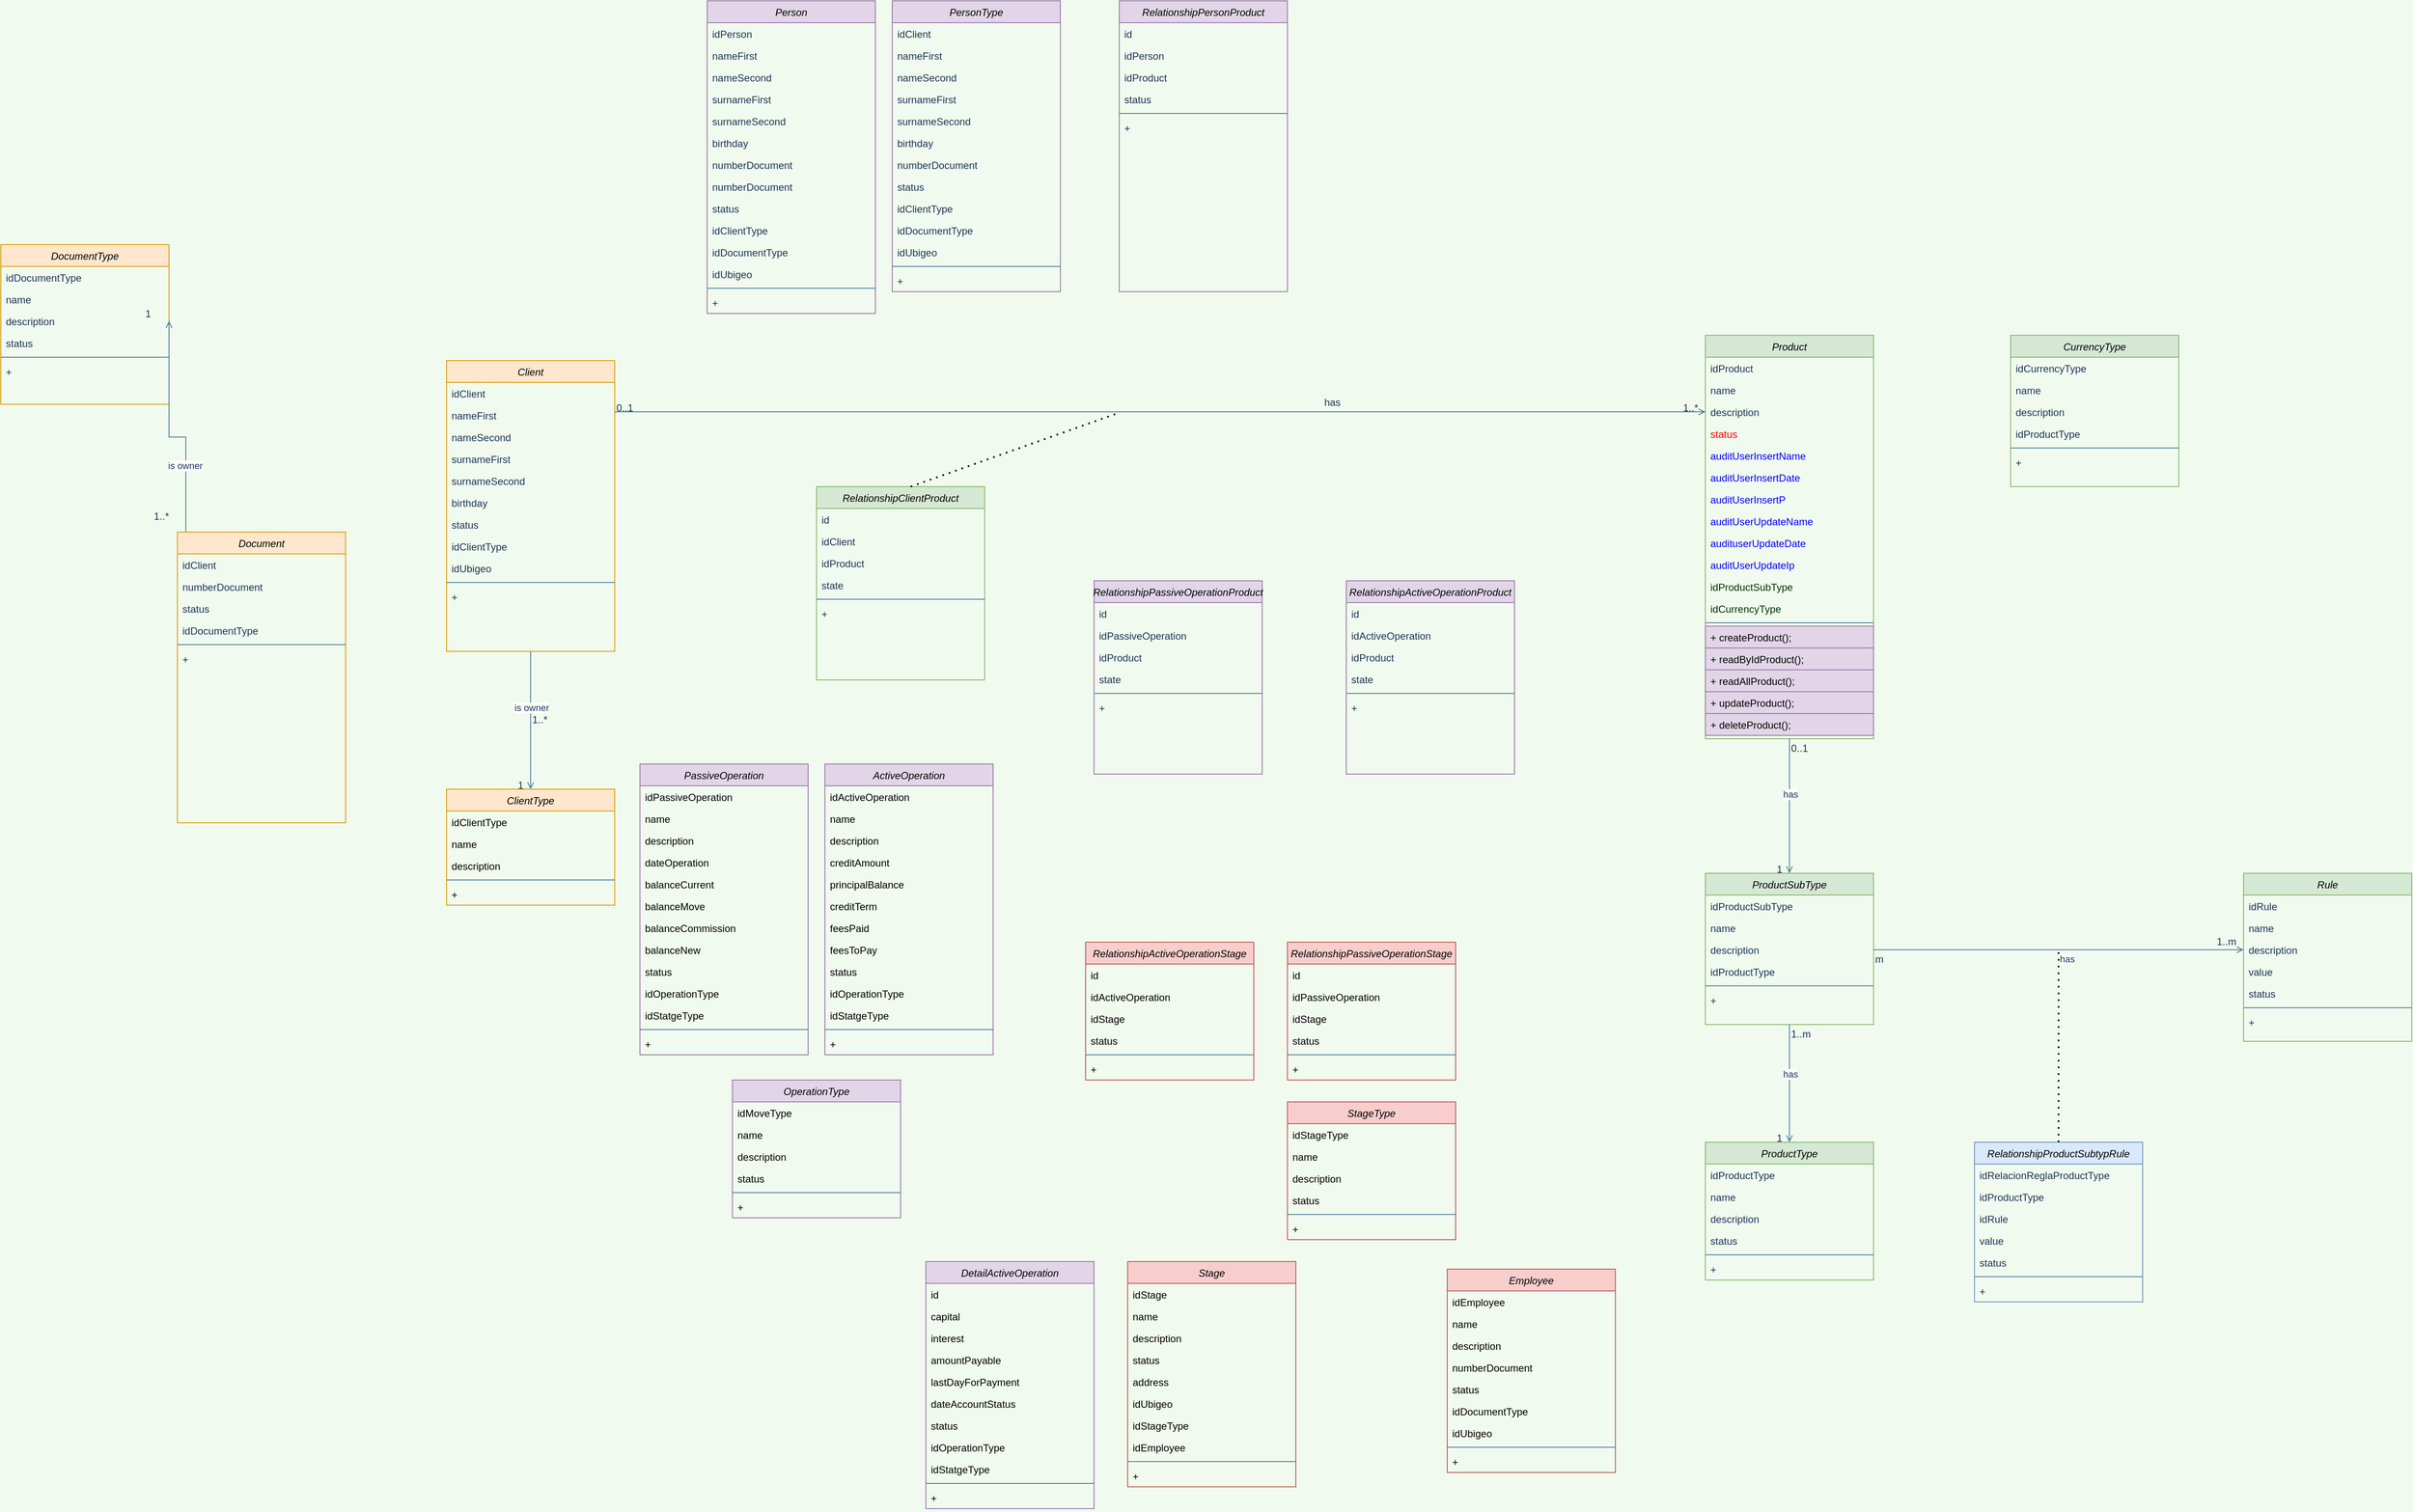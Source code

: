 <mxfile version="20.2.3" type="device"><diagram id="C5RBs43oDa-KdzZeNtuy" name="Page-1"><mxGraphModel dx="827" dy="459" grid="1" gridSize="10" guides="1" tooltips="1" connect="1" arrows="1" fold="1" page="1" pageScale="1" pageWidth="4681" pageHeight="3300" background="#F1FAEE" math="0" shadow="0"><root><mxCell id="WIyWlLk6GJQsqaUBKTNV-0"/><mxCell id="WIyWlLk6GJQsqaUBKTNV-1" parent="WIyWlLk6GJQsqaUBKTNV-0"/><mxCell id="zkfFHV4jXpPFQw0GAbJ--0" value="Client" style="swimlane;fontStyle=2;align=center;verticalAlign=top;childLayout=stackLayout;horizontal=1;startSize=26;horizontalStack=0;resizeParent=1;resizeLast=0;collapsible=1;marginBottom=0;rounded=0;shadow=0;strokeWidth=1;fillColor=#ffe6cc;strokeColor=#d79b00;" parent="WIyWlLk6GJQsqaUBKTNV-1" vertex="1"><mxGeometry x="1110" y="448" width="200" height="346" as="geometry"><mxRectangle x="230" y="140" width="160" height="26" as="alternateBounds"/></mxGeometry></mxCell><mxCell id="zkfFHV4jXpPFQw0GAbJ--1" value="idClient" style="text;align=left;verticalAlign=top;spacingLeft=4;spacingRight=4;overflow=hidden;rotatable=0;points=[[0,0.5],[1,0.5]];portConstraint=eastwest;fontColor=#1D3557;" parent="zkfFHV4jXpPFQw0GAbJ--0" vertex="1"><mxGeometry y="26" width="200" height="26" as="geometry"/></mxCell><mxCell id="zkfFHV4jXpPFQw0GAbJ--2" value="nameFirst" style="text;align=left;verticalAlign=top;spacingLeft=4;spacingRight=4;overflow=hidden;rotatable=0;points=[[0,0.5],[1,0.5]];portConstraint=eastwest;rounded=0;shadow=0;html=0;fontColor=#1D3557;" parent="zkfFHV4jXpPFQw0GAbJ--0" vertex="1"><mxGeometry y="52" width="200" height="26" as="geometry"/></mxCell><mxCell id="zkfFHV4jXpPFQw0GAbJ--3" value="nameSecond" style="text;align=left;verticalAlign=top;spacingLeft=4;spacingRight=4;overflow=hidden;rotatable=0;points=[[0,0.5],[1,0.5]];portConstraint=eastwest;rounded=0;shadow=0;html=0;fontColor=#1D3557;" parent="zkfFHV4jXpPFQw0GAbJ--0" vertex="1"><mxGeometry y="78" width="200" height="26" as="geometry"/></mxCell><mxCell id="NUHFDjw7PUqB3CUT5hmp-1" value="surnameFirst" style="text;align=left;verticalAlign=top;spacingLeft=4;spacingRight=4;overflow=hidden;rotatable=0;points=[[0,0.5],[1,0.5]];portConstraint=eastwest;rounded=0;shadow=0;html=0;fontColor=#1D3557;" parent="zkfFHV4jXpPFQw0GAbJ--0" vertex="1"><mxGeometry y="104" width="200" height="26" as="geometry"/></mxCell><mxCell id="NUHFDjw7PUqB3CUT5hmp-2" value="surnameSecond" style="text;align=left;verticalAlign=top;spacingLeft=4;spacingRight=4;overflow=hidden;rotatable=0;points=[[0,0.5],[1,0.5]];portConstraint=eastwest;rounded=0;shadow=0;html=0;fontColor=#1D3557;" parent="zkfFHV4jXpPFQw0GAbJ--0" vertex="1"><mxGeometry y="130" width="200" height="26" as="geometry"/></mxCell><mxCell id="HaNId_-8NBlWPkxY8OIq-174" value="birthday" style="text;align=left;verticalAlign=top;spacingLeft=4;spacingRight=4;overflow=hidden;rotatable=0;points=[[0,0.5],[1,0.5]];portConstraint=eastwest;rounded=0;shadow=0;html=0;fontColor=#1D3557;" parent="zkfFHV4jXpPFQw0GAbJ--0" vertex="1"><mxGeometry y="156" width="200" height="26" as="geometry"/></mxCell><mxCell id="HaNId_-8NBlWPkxY8OIq-175" value="status" style="text;align=left;verticalAlign=top;spacingLeft=4;spacingRight=4;overflow=hidden;rotatable=0;points=[[0,0.5],[1,0.5]];portConstraint=eastwest;rounded=0;shadow=0;html=0;fontColor=#1D3557;" parent="zkfFHV4jXpPFQw0GAbJ--0" vertex="1"><mxGeometry y="182" width="200" height="26" as="geometry"/></mxCell><mxCell id="HaNId_-8NBlWPkxY8OIq-26" value="idClientType" style="text;align=left;verticalAlign=top;spacingLeft=4;spacingRight=4;overflow=hidden;rotatable=0;points=[[0,0.5],[1,0.5]];portConstraint=eastwest;rounded=0;shadow=0;html=0;fontColor=#1D3557;" parent="zkfFHV4jXpPFQw0GAbJ--0" vertex="1"><mxGeometry y="208" width="200" height="26" as="geometry"/></mxCell><mxCell id="HaNId_-8NBlWPkxY8OIq-176" value="idUbigeo" style="text;align=left;verticalAlign=top;spacingLeft=4;spacingRight=4;overflow=hidden;rotatable=0;points=[[0,0.5],[1,0.5]];portConstraint=eastwest;rounded=0;shadow=0;html=0;fontColor=#1D3557;" parent="zkfFHV4jXpPFQw0GAbJ--0" vertex="1"><mxGeometry y="234" width="200" height="26" as="geometry"/></mxCell><mxCell id="zkfFHV4jXpPFQw0GAbJ--4" value="" style="line;html=1;strokeWidth=1;align=left;verticalAlign=middle;spacingTop=-1;spacingLeft=3;spacingRight=3;rotatable=0;labelPosition=right;points=[];portConstraint=eastwest;labelBackgroundColor=#F1FAEE;fillColor=#A8DADC;strokeColor=#457B9D;fontColor=#1D3557;" parent="zkfFHV4jXpPFQw0GAbJ--0" vertex="1"><mxGeometry y="260" width="200" height="8" as="geometry"/></mxCell><mxCell id="zkfFHV4jXpPFQw0GAbJ--5" value="+" style="text;align=left;verticalAlign=top;spacingLeft=4;spacingRight=4;overflow=hidden;rotatable=0;points=[[0,0.5],[1,0.5]];portConstraint=eastwest;fontColor=#1D3557;" parent="zkfFHV4jXpPFQw0GAbJ--0" vertex="1"><mxGeometry y="268" width="200" height="26" as="geometry"/></mxCell><mxCell id="zkfFHV4jXpPFQw0GAbJ--17" value="Product" style="swimlane;fontStyle=2;align=center;verticalAlign=top;childLayout=stackLayout;horizontal=1;startSize=26;horizontalStack=0;resizeParent=1;resizeLast=0;collapsible=1;marginBottom=0;rounded=0;shadow=0;strokeWidth=1;fillColor=#d5e8d4;strokeColor=#82b366;" parent="WIyWlLk6GJQsqaUBKTNV-1" vertex="1"><mxGeometry x="2607" y="418" width="200" height="480" as="geometry"><mxRectangle x="550" y="140" width="160" height="26" as="alternateBounds"/></mxGeometry></mxCell><mxCell id="zkfFHV4jXpPFQw0GAbJ--18" value="idProduct" style="text;align=left;verticalAlign=top;spacingLeft=4;spacingRight=4;overflow=hidden;rotatable=0;points=[[0,0.5],[1,0.5]];portConstraint=eastwest;fontColor=#1D3557;" parent="zkfFHV4jXpPFQw0GAbJ--17" vertex="1"><mxGeometry y="26" width="200" height="26" as="geometry"/></mxCell><mxCell id="zkfFHV4jXpPFQw0GAbJ--19" value="name" style="text;align=left;verticalAlign=top;spacingLeft=4;spacingRight=4;overflow=hidden;rotatable=0;points=[[0,0.5],[1,0.5]];portConstraint=eastwest;rounded=0;shadow=0;html=0;fontColor=#1D3557;" parent="zkfFHV4jXpPFQw0GAbJ--17" vertex="1"><mxGeometry y="52" width="200" height="26" as="geometry"/></mxCell><mxCell id="zkfFHV4jXpPFQw0GAbJ--20" value="description" style="text;align=left;verticalAlign=top;spacingLeft=4;spacingRight=4;overflow=hidden;rotatable=0;points=[[0,0.5],[1,0.5]];portConstraint=eastwest;rounded=0;shadow=0;html=0;fontColor=#1D3557;" parent="zkfFHV4jXpPFQw0GAbJ--17" vertex="1"><mxGeometry y="78" width="200" height="26" as="geometry"/></mxCell><mxCell id="HaNId_-8NBlWPkxY8OIq-24" value="status" style="text;align=left;verticalAlign=top;spacingLeft=4;spacingRight=4;overflow=hidden;rotatable=0;points=[[0,0.5],[1,0.5]];portConstraint=eastwest;rounded=0;shadow=0;html=0;fontColor=#FF0000;" parent="zkfFHV4jXpPFQw0GAbJ--17" vertex="1"><mxGeometry y="104" width="200" height="26" as="geometry"/></mxCell><mxCell id="FvoKI7jj4NGOzYUzd6mL-4" value="auditUserInsertName" style="text;align=left;verticalAlign=top;spacingLeft=4;spacingRight=4;overflow=hidden;rotatable=0;points=[[0,0.5],[1,0.5]];portConstraint=eastwest;rounded=0;shadow=0;html=0;fontColor=#0000FF;" parent="zkfFHV4jXpPFQw0GAbJ--17" vertex="1"><mxGeometry y="130" width="200" height="26" as="geometry"/></mxCell><mxCell id="FvoKI7jj4NGOzYUzd6mL-5" value="auditUserInsertDate" style="text;align=left;verticalAlign=top;spacingLeft=4;spacingRight=4;overflow=hidden;rotatable=0;points=[[0,0.5],[1,0.5]];portConstraint=eastwest;rounded=0;shadow=0;html=0;fontColor=#0000FF;" parent="zkfFHV4jXpPFQw0GAbJ--17" vertex="1"><mxGeometry y="156" width="200" height="26" as="geometry"/></mxCell><mxCell id="FvoKI7jj4NGOzYUzd6mL-6" value="auditUserInsertP" style="text;align=left;verticalAlign=top;spacingLeft=4;spacingRight=4;overflow=hidden;rotatable=0;points=[[0,0.5],[1,0.5]];portConstraint=eastwest;rounded=0;shadow=0;html=0;fontColor=#0000FF;" parent="zkfFHV4jXpPFQw0GAbJ--17" vertex="1"><mxGeometry y="182" width="200" height="26" as="geometry"/></mxCell><mxCell id="HaNId_-8NBlWPkxY8OIq-14" value="auditUserUpdateName&#10;" style="text;align=left;verticalAlign=top;spacingLeft=4;spacingRight=4;overflow=hidden;rotatable=0;points=[[0,0.5],[1,0.5]];portConstraint=eastwest;rounded=0;shadow=0;html=0;fontColor=#0000FF;" parent="zkfFHV4jXpPFQw0GAbJ--17" vertex="1"><mxGeometry y="208" width="200" height="26" as="geometry"/></mxCell><mxCell id="zkfFHV4jXpPFQw0GAbJ--24" value="audituserUpdateDate" style="text;align=left;verticalAlign=top;spacingLeft=4;spacingRight=4;overflow=hidden;rotatable=0;points=[[0,0.5],[1,0.5]];portConstraint=eastwest;fontColor=#0000FF;" parent="zkfFHV4jXpPFQw0GAbJ--17" vertex="1"><mxGeometry y="234" width="200" height="26" as="geometry"/></mxCell><mxCell id="HaNId_-8NBlWPkxY8OIq-16" value="auditUserUpdateIp" style="text;align=left;verticalAlign=top;spacingLeft=4;spacingRight=4;overflow=hidden;rotatable=0;points=[[0,0.5],[1,0.5]];portConstraint=eastwest;fontColor=#0000FF;" parent="zkfFHV4jXpPFQw0GAbJ--17" vertex="1"><mxGeometry y="260" width="200" height="26" as="geometry"/></mxCell><mxCell id="HaNId_-8NBlWPkxY8OIq-15" value="idProductSubType" style="text;align=left;verticalAlign=top;spacingLeft=4;spacingRight=4;overflow=hidden;rotatable=0;points=[[0,0.5],[1,0.5]];portConstraint=eastwest;fontColor=#003300;" parent="zkfFHV4jXpPFQw0GAbJ--17" vertex="1"><mxGeometry y="286" width="200" height="26" as="geometry"/></mxCell><mxCell id="QB9HUAcB4ewjEr8XKE3l-22" value="idCurrencyType" style="text;align=left;verticalAlign=top;spacingLeft=4;spacingRight=4;overflow=hidden;rotatable=0;points=[[0,0.5],[1,0.5]];portConstraint=eastwest;fontColor=#003300;" parent="zkfFHV4jXpPFQw0GAbJ--17" vertex="1"><mxGeometry y="312" width="200" height="26" as="geometry"/></mxCell><mxCell id="zkfFHV4jXpPFQw0GAbJ--23" value="" style="line;html=1;strokeWidth=1;align=left;verticalAlign=middle;spacingTop=-1;spacingLeft=3;spacingRight=3;rotatable=0;labelPosition=right;points=[];portConstraint=eastwest;labelBackgroundColor=#F1FAEE;fillColor=#A8DADC;strokeColor=#457B9D;fontColor=#1D3557;" parent="zkfFHV4jXpPFQw0GAbJ--17" vertex="1"><mxGeometry y="338" width="200" height="8" as="geometry"/></mxCell><mxCell id="HaNId_-8NBlWPkxY8OIq-19" value="+ createProduct();" style="text;align=left;verticalAlign=top;spacingLeft=4;spacingRight=4;overflow=hidden;rotatable=0;points=[[0,0.5],[1,0.5]];portConstraint=eastwest;fillColor=#e1d5e7;strokeColor=#9673a6;" parent="zkfFHV4jXpPFQw0GAbJ--17" vertex="1"><mxGeometry y="346" width="200" height="26" as="geometry"/></mxCell><mxCell id="HaNId_-8NBlWPkxY8OIq-20" value="+ readByIdProduct();" style="text;align=left;verticalAlign=top;spacingLeft=4;spacingRight=4;overflow=hidden;rotatable=0;points=[[0,0.5],[1,0.5]];portConstraint=eastwest;fillColor=#e1d5e7;strokeColor=#9673a6;" parent="zkfFHV4jXpPFQw0GAbJ--17" vertex="1"><mxGeometry y="372" width="200" height="26" as="geometry"/></mxCell><mxCell id="HaNId_-8NBlWPkxY8OIq-21" value="+ readAllProduct();" style="text;align=left;verticalAlign=top;spacingLeft=4;spacingRight=4;overflow=hidden;rotatable=0;points=[[0,0.5],[1,0.5]];portConstraint=eastwest;fillColor=#e1d5e7;strokeColor=#9673a6;" parent="zkfFHV4jXpPFQw0GAbJ--17" vertex="1"><mxGeometry y="398" width="200" height="26" as="geometry"/></mxCell><mxCell id="HaNId_-8NBlWPkxY8OIq-22" value="+ updateProduct();" style="text;align=left;verticalAlign=top;spacingLeft=4;spacingRight=4;overflow=hidden;rotatable=0;points=[[0,0.5],[1,0.5]];portConstraint=eastwest;fillColor=#e1d5e7;strokeColor=#9673a6;" parent="zkfFHV4jXpPFQw0GAbJ--17" vertex="1"><mxGeometry y="424" width="200" height="26" as="geometry"/></mxCell><mxCell id="HaNId_-8NBlWPkxY8OIq-23" value="+ deleteProduct();" style="text;align=left;verticalAlign=top;spacingLeft=4;spacingRight=4;overflow=hidden;rotatable=0;points=[[0,0.5],[1,0.5]];portConstraint=eastwest;fillColor=#e1d5e7;strokeColor=#9673a6;" parent="zkfFHV4jXpPFQw0GAbJ--17" vertex="1"><mxGeometry y="450" width="200" height="26" as="geometry"/></mxCell><mxCell id="zkfFHV4jXpPFQw0GAbJ--26" value="" style="endArrow=open;shadow=0;strokeWidth=1;rounded=0;endFill=1;edgeStyle=elbowEdgeStyle;elbow=vertical;labelBackgroundColor=#F1FAEE;strokeColor=#457B9D;fontColor=#1D3557;entryX=0;entryY=0.5;entryDx=0;entryDy=0;" parent="WIyWlLk6GJQsqaUBKTNV-1" source="zkfFHV4jXpPFQw0GAbJ--0" target="zkfFHV4jXpPFQw0GAbJ--20" edge="1"><mxGeometry x="0.5" y="41" relative="1" as="geometry"><mxPoint x="1360" y="470" as="sourcePoint"/><mxPoint x="1520" y="470" as="targetPoint"/><mxPoint x="-40" y="32" as="offset"/></mxGeometry></mxCell><mxCell id="zkfFHV4jXpPFQw0GAbJ--27" value="0..1" style="resizable=0;align=left;verticalAlign=bottom;labelBackgroundColor=none;fontSize=12;fillColor=#A8DADC;strokeColor=#457B9D;fontColor=#1D3557;" parent="zkfFHV4jXpPFQw0GAbJ--26" connectable="0" vertex="1"><mxGeometry x="-1" relative="1" as="geometry"><mxPoint y="4" as="offset"/></mxGeometry></mxCell><mxCell id="zkfFHV4jXpPFQw0GAbJ--28" value="1..*" style="resizable=0;align=right;verticalAlign=bottom;labelBackgroundColor=none;fontSize=12;fillColor=#A8DADC;strokeColor=#457B9D;fontColor=#1D3557;" parent="zkfFHV4jXpPFQw0GAbJ--26" connectable="0" vertex="1"><mxGeometry x="1" relative="1" as="geometry"><mxPoint x="-7" y="4" as="offset"/></mxGeometry></mxCell><mxCell id="zkfFHV4jXpPFQw0GAbJ--29" value="has" style="text;html=1;resizable=0;points=[];;align=center;verticalAlign=middle;labelBackgroundColor=none;rounded=0;shadow=0;strokeWidth=1;fontSize=12;fontColor=#1D3557;" parent="zkfFHV4jXpPFQw0GAbJ--26" vertex="1" connectable="0"><mxGeometry x="0.5" y="49" relative="1" as="geometry"><mxPoint x="-120" y="38" as="offset"/></mxGeometry></mxCell><mxCell id="NUHFDjw7PUqB3CUT5hmp-14" value="" style="endArrow=open;shadow=0;strokeWidth=1;rounded=0;endFill=1;edgeStyle=elbowEdgeStyle;elbow=vertical;labelBackgroundColor=#F1FAEE;strokeColor=#457B9D;fontColor=#1D3557;entryX=0.5;entryY=0;entryDx=0;entryDy=0;exitX=0.5;exitY=1;exitDx=0;exitDy=0;" parent="WIyWlLk6GJQsqaUBKTNV-1" source="zkfFHV4jXpPFQw0GAbJ--17" target="HaNId_-8NBlWPkxY8OIq-3" edge="1"><mxGeometry x="0.5" y="41" relative="1" as="geometry"><mxPoint x="2607" y="938" as="sourcePoint"/><mxPoint x="2687" y="557.999" as="targetPoint"/><mxPoint x="-40" y="32" as="offset"/><Array as="points"><mxPoint x="2707" y="978"/><mxPoint x="2557" y="778"/><mxPoint x="2547" y="728"/><mxPoint x="2547" y="708"/><mxPoint x="2547" y="678"/><mxPoint x="2557" y="648"/><mxPoint x="2547" y="638"/><mxPoint x="2557" y="628"/><mxPoint x="2547" y="608"/><mxPoint x="2547" y="618"/><mxPoint x="2547" y="638"/></Array></mxGeometry></mxCell><mxCell id="NUHFDjw7PUqB3CUT5hmp-15" value="0..1" style="resizable=0;align=left;verticalAlign=bottom;labelBackgroundColor=none;fontSize=12;fillColor=#A8DADC;strokeColor=#457B9D;fontColor=#1D3557;" parent="NUHFDjw7PUqB3CUT5hmp-14" connectable="0" vertex="1"><mxGeometry x="-1" relative="1" as="geometry"><mxPoint y="20" as="offset"/></mxGeometry></mxCell><mxCell id="NUHFDjw7PUqB3CUT5hmp-16" value="1" style="resizable=0;align=right;verticalAlign=bottom;labelBackgroundColor=none;fontSize=12;fillColor=#A8DADC;strokeColor=#457B9D;fontColor=#1D3557;" parent="NUHFDjw7PUqB3CUT5hmp-14" connectable="0" vertex="1"><mxGeometry x="1" relative="1" as="geometry"><mxPoint x="-7" y="4" as="offset"/></mxGeometry></mxCell><mxCell id="NUHFDjw7PUqB3CUT5hmp-18" value="has" style="edgeLabel;html=1;align=center;verticalAlign=middle;resizable=0;points=[];fontColor=#1D3557;" parent="NUHFDjw7PUqB3CUT5hmp-14" connectable="0" vertex="1"><mxGeometry x="-0.327" y="1" relative="1" as="geometry"><mxPoint y="12" as="offset"/></mxGeometry></mxCell><mxCell id="FvoKI7jj4NGOzYUzd6mL-0" value="ClientType" style="swimlane;fontStyle=2;childLayout=stackLayout;horizontal=1;startSize=26;fillColor=#ffe6cc;horizontalStack=0;resizeParent=1;resizeParentMax=0;resizeLast=0;collapsible=1;marginBottom=0;strokeColor=#d79b00;" parent="WIyWlLk6GJQsqaUBKTNV-1" vertex="1"><mxGeometry x="1110" y="958" width="200" height="138" as="geometry"/></mxCell><mxCell id="FvoKI7jj4NGOzYUzd6mL-1" value="idClientType" style="text;strokeColor=none;fillColor=none;align=left;verticalAlign=top;spacingLeft=4;spacingRight=4;overflow=hidden;rotatable=0;points=[[0,0.5],[1,0.5]];portConstraint=eastwest;" parent="FvoKI7jj4NGOzYUzd6mL-0" vertex="1"><mxGeometry y="26" width="200" height="26" as="geometry"/></mxCell><mxCell id="FvoKI7jj4NGOzYUzd6mL-2" value="name" style="text;strokeColor=none;fillColor=none;align=left;verticalAlign=top;spacingLeft=4;spacingRight=4;overflow=hidden;rotatable=0;points=[[0,0.5],[1,0.5]];portConstraint=eastwest;" parent="FvoKI7jj4NGOzYUzd6mL-0" vertex="1"><mxGeometry y="52" width="200" height="26" as="geometry"/></mxCell><mxCell id="FvoKI7jj4NGOzYUzd6mL-3" value="description" style="text;strokeColor=none;fillColor=none;align=left;verticalAlign=top;spacingLeft=4;spacingRight=4;overflow=hidden;rotatable=0;points=[[0,0.5],[1,0.5]];portConstraint=eastwest;" parent="FvoKI7jj4NGOzYUzd6mL-0" vertex="1"><mxGeometry y="78" width="200" height="26" as="geometry"/></mxCell><mxCell id="HaNId_-8NBlWPkxY8OIq-2" value="" style="line;html=1;strokeWidth=1;align=left;verticalAlign=middle;spacingTop=-1;spacingLeft=3;spacingRight=3;rotatable=0;labelPosition=right;points=[];portConstraint=eastwest;labelBackgroundColor=#F1FAEE;fillColor=#A8DADC;strokeColor=#457B9D;fontColor=#1D3557;" parent="FvoKI7jj4NGOzYUzd6mL-0" vertex="1"><mxGeometry y="104" width="200" height="8" as="geometry"/></mxCell><mxCell id="HaNId_-8NBlWPkxY8OIq-1" value="+" style="text;strokeColor=none;fillColor=none;align=left;verticalAlign=top;spacingLeft=4;spacingRight=4;overflow=hidden;rotatable=0;points=[[0,0.5],[1,0.5]];portConstraint=eastwest;" parent="FvoKI7jj4NGOzYUzd6mL-0" vertex="1"><mxGeometry y="112" width="200" height="26" as="geometry"/></mxCell><mxCell id="FvoKI7jj4NGOzYUzd6mL-7" value="" style="endArrow=open;shadow=0;strokeWidth=1;rounded=0;endFill=1;edgeStyle=elbowEdgeStyle;elbow=vertical;labelBackgroundColor=#F1FAEE;strokeColor=#457B9D;fontColor=#1D3557;exitX=0.5;exitY=1;exitDx=0;exitDy=0;entryX=0.5;entryY=0;entryDx=0;entryDy=0;" parent="WIyWlLk6GJQsqaUBKTNV-1" source="zkfFHV4jXpPFQw0GAbJ--0" target="FvoKI7jj4NGOzYUzd6mL-0" edge="1"><mxGeometry x="0.5" y="41" relative="1" as="geometry"><mxPoint x="1271.19" y="618.002" as="sourcePoint"/><mxPoint x="1270" y="760.78" as="targetPoint"/><mxPoint x="-40" y="32" as="offset"/><Array as="points"><mxPoint x="1210" y="818"/></Array></mxGeometry></mxCell><mxCell id="FvoKI7jj4NGOzYUzd6mL-8" value="1..*" style="resizable=0;align=left;verticalAlign=bottom;labelBackgroundColor=none;fontSize=12;fillColor=#A8DADC;strokeColor=#457B9D;fontColor=#1D3557;" parent="FvoKI7jj4NGOzYUzd6mL-7" connectable="0" vertex="1"><mxGeometry x="-1" relative="1" as="geometry"><mxPoint y="90" as="offset"/></mxGeometry></mxCell><mxCell id="FvoKI7jj4NGOzYUzd6mL-9" value="1" style="resizable=0;align=right;verticalAlign=bottom;labelBackgroundColor=none;fontSize=12;fillColor=#A8DADC;strokeColor=#457B9D;fontColor=#1D3557;" parent="FvoKI7jj4NGOzYUzd6mL-7" connectable="0" vertex="1"><mxGeometry x="1" relative="1" as="geometry"><mxPoint x="-7" y="4" as="offset"/></mxGeometry></mxCell><mxCell id="FvoKI7jj4NGOzYUzd6mL-10" value="is owner" style="edgeLabel;html=1;align=center;verticalAlign=middle;resizable=0;points=[];fontColor=#1D3557;" parent="FvoKI7jj4NGOzYUzd6mL-7" connectable="0" vertex="1"><mxGeometry x="-0.327" y="1" relative="1" as="geometry"><mxPoint y="12" as="offset"/></mxGeometry></mxCell><mxCell id="HaNId_-8NBlWPkxY8OIq-3" value="ProductSubType" style="swimlane;fontStyle=2;align=center;verticalAlign=top;childLayout=stackLayout;horizontal=1;startSize=26;horizontalStack=0;resizeParent=1;resizeLast=0;collapsible=1;marginBottom=0;rounded=0;shadow=0;strokeWidth=1;fillColor=#d5e8d4;strokeColor=#82b366;" parent="WIyWlLk6GJQsqaUBKTNV-1" vertex="1"><mxGeometry x="2607" y="1058" width="200" height="180" as="geometry"><mxRectangle x="550" y="140" width="160" height="26" as="alternateBounds"/></mxGeometry></mxCell><mxCell id="HaNId_-8NBlWPkxY8OIq-4" value="idProductSubType" style="text;align=left;verticalAlign=top;spacingLeft=4;spacingRight=4;overflow=hidden;rotatable=0;points=[[0,0.5],[1,0.5]];portConstraint=eastwest;fontColor=#1D3557;" parent="HaNId_-8NBlWPkxY8OIq-3" vertex="1"><mxGeometry y="26" width="200" height="26" as="geometry"/></mxCell><mxCell id="HaNId_-8NBlWPkxY8OIq-5" value="name" style="text;align=left;verticalAlign=top;spacingLeft=4;spacingRight=4;overflow=hidden;rotatable=0;points=[[0,0.5],[1,0.5]];portConstraint=eastwest;rounded=0;shadow=0;html=0;fontColor=#1D3557;" parent="HaNId_-8NBlWPkxY8OIq-3" vertex="1"><mxGeometry y="52" width="200" height="26" as="geometry"/></mxCell><mxCell id="HaNId_-8NBlWPkxY8OIq-6" value="description" style="text;align=left;verticalAlign=top;spacingLeft=4;spacingRight=4;overflow=hidden;rotatable=0;points=[[0,0.5],[1,0.5]];portConstraint=eastwest;rounded=0;shadow=0;html=0;fontColor=#1D3557;" parent="HaNId_-8NBlWPkxY8OIq-3" vertex="1"><mxGeometry y="78" width="200" height="26" as="geometry"/></mxCell><mxCell id="HaNId_-8NBlWPkxY8OIq-28" value="idProductType" style="text;align=left;verticalAlign=top;spacingLeft=4;spacingRight=4;overflow=hidden;rotatable=0;points=[[0,0.5],[1,0.5]];portConstraint=eastwest;rounded=0;shadow=0;html=0;fontColor=#1D3557;" parent="HaNId_-8NBlWPkxY8OIq-3" vertex="1"><mxGeometry y="104" width="200" height="26" as="geometry"/></mxCell><mxCell id="HaNId_-8NBlWPkxY8OIq-7" value="" style="line;html=1;strokeWidth=1;align=left;verticalAlign=middle;spacingTop=-1;spacingLeft=3;spacingRight=3;rotatable=0;labelPosition=right;points=[];portConstraint=eastwest;labelBackgroundColor=#F1FAEE;fillColor=#A8DADC;strokeColor=#457B9D;fontColor=#1D3557;" parent="HaNId_-8NBlWPkxY8OIq-3" vertex="1"><mxGeometry y="130" width="200" height="8" as="geometry"/></mxCell><mxCell id="HaNId_-8NBlWPkxY8OIq-8" value="+" style="text;align=left;verticalAlign=top;spacingLeft=4;spacingRight=4;overflow=hidden;rotatable=0;points=[[0,0.5],[1,0.5]];portConstraint=eastwest;fontColor=#1D3557;" parent="HaNId_-8NBlWPkxY8OIq-3" vertex="1"><mxGeometry y="138" width="200" height="26" as="geometry"/></mxCell><mxCell id="NUHFDjw7PUqB3CUT5hmp-3" value="ProductType" style="swimlane;fontStyle=2;align=center;verticalAlign=top;childLayout=stackLayout;horizontal=1;startSize=26;horizontalStack=0;resizeParent=1;resizeLast=0;collapsible=1;marginBottom=0;rounded=0;shadow=0;strokeWidth=1;fillColor=#d5e8d4;strokeColor=#82b366;" parent="WIyWlLk6GJQsqaUBKTNV-1" vertex="1"><mxGeometry x="2607" y="1378" width="200" height="164" as="geometry"><mxRectangle x="550" y="140" width="160" height="26" as="alternateBounds"/></mxGeometry></mxCell><mxCell id="NUHFDjw7PUqB3CUT5hmp-4" value="idProductType" style="text;align=left;verticalAlign=top;spacingLeft=4;spacingRight=4;overflow=hidden;rotatable=0;points=[[0,0.5],[1,0.5]];portConstraint=eastwest;fontColor=#1D3557;" parent="NUHFDjw7PUqB3CUT5hmp-3" vertex="1"><mxGeometry y="26" width="200" height="26" as="geometry"/></mxCell><mxCell id="NUHFDjw7PUqB3CUT5hmp-5" value="name" style="text;align=left;verticalAlign=top;spacingLeft=4;spacingRight=4;overflow=hidden;rotatable=0;points=[[0,0.5],[1,0.5]];portConstraint=eastwest;rounded=0;shadow=0;html=0;fontColor=#1D3557;" parent="NUHFDjw7PUqB3CUT5hmp-3" vertex="1"><mxGeometry y="52" width="200" height="26" as="geometry"/></mxCell><mxCell id="NUHFDjw7PUqB3CUT5hmp-6" value="description" style="text;align=left;verticalAlign=top;spacingLeft=4;spacingRight=4;overflow=hidden;rotatable=0;points=[[0,0.5],[1,0.5]];portConstraint=eastwest;rounded=0;shadow=0;html=0;fontColor=#1D3557;" parent="NUHFDjw7PUqB3CUT5hmp-3" vertex="1"><mxGeometry y="78" width="200" height="26" as="geometry"/></mxCell><mxCell id="HaNId_-8NBlWPkxY8OIq-48" value="status" style="text;align=left;verticalAlign=top;spacingLeft=4;spacingRight=4;overflow=hidden;rotatable=0;points=[[0,0.5],[1,0.5]];portConstraint=eastwest;rounded=0;shadow=0;html=0;fontColor=#1D3557;" parent="NUHFDjw7PUqB3CUT5hmp-3" vertex="1"><mxGeometry y="104" width="200" height="26" as="geometry"/></mxCell><mxCell id="NUHFDjw7PUqB3CUT5hmp-9" value="" style="line;html=1;strokeWidth=1;align=left;verticalAlign=middle;spacingTop=-1;spacingLeft=3;spacingRight=3;rotatable=0;labelPosition=right;points=[];portConstraint=eastwest;labelBackgroundColor=#F1FAEE;fillColor=#A8DADC;strokeColor=#457B9D;fontColor=#1D3557;" parent="NUHFDjw7PUqB3CUT5hmp-3" vertex="1"><mxGeometry y="130" width="200" height="8" as="geometry"/></mxCell><mxCell id="HaNId_-8NBlWPkxY8OIq-38" value="+" style="text;align=left;verticalAlign=top;spacingLeft=4;spacingRight=4;overflow=hidden;rotatable=0;points=[[0,0.5],[1,0.5]];portConstraint=eastwest;rounded=0;shadow=0;html=0;fontColor=#1D3557;" parent="NUHFDjw7PUqB3CUT5hmp-3" vertex="1"><mxGeometry y="138" width="200" height="26" as="geometry"/></mxCell><mxCell id="HaNId_-8NBlWPkxY8OIq-9" value="" style="endArrow=open;shadow=0;strokeWidth=1;rounded=0;endFill=1;edgeStyle=elbowEdgeStyle;elbow=vertical;labelBackgroundColor=#F1FAEE;strokeColor=#457B9D;fontColor=#1D3557;entryX=0.5;entryY=0;entryDx=0;entryDy=0;exitX=0.5;exitY=1;exitDx=0;exitDy=0;" parent="WIyWlLk6GJQsqaUBKTNV-1" source="HaNId_-8NBlWPkxY8OIq-3" target="NUHFDjw7PUqB3CUT5hmp-3" edge="1"><mxGeometry x="0.5" y="41" relative="1" as="geometry"><mxPoint x="2507" y="888" as="sourcePoint"/><mxPoint x="2507" y="978" as="targetPoint"/><mxPoint x="-40" y="32" as="offset"/></mxGeometry></mxCell><mxCell id="HaNId_-8NBlWPkxY8OIq-10" value="1..m" style="resizable=0;align=left;verticalAlign=bottom;labelBackgroundColor=none;fontSize=12;fillColor=#A8DADC;strokeColor=#457B9D;fontColor=#1D3557;" parent="HaNId_-8NBlWPkxY8OIq-9" connectable="0" vertex="1"><mxGeometry x="-1" relative="1" as="geometry"><mxPoint y="20" as="offset"/></mxGeometry></mxCell><mxCell id="HaNId_-8NBlWPkxY8OIq-11" value="1" style="resizable=0;align=right;verticalAlign=bottom;labelBackgroundColor=none;fontSize=12;fillColor=#A8DADC;strokeColor=#457B9D;fontColor=#1D3557;" parent="HaNId_-8NBlWPkxY8OIq-9" connectable="0" vertex="1"><mxGeometry x="1" relative="1" as="geometry"><mxPoint x="-7" y="4" as="offset"/></mxGeometry></mxCell><mxCell id="HaNId_-8NBlWPkxY8OIq-12" value="has" style="edgeLabel;html=1;align=center;verticalAlign=middle;resizable=0;points=[];fontColor=#1D3557;" parent="HaNId_-8NBlWPkxY8OIq-9" connectable="0" vertex="1"><mxGeometry x="-0.327" y="1" relative="1" as="geometry"><mxPoint y="12" as="offset"/></mxGeometry></mxCell><mxCell id="HaNId_-8NBlWPkxY8OIq-29" value="Rule" style="swimlane;fontStyle=2;align=center;verticalAlign=top;childLayout=stackLayout;horizontal=1;startSize=26;horizontalStack=0;resizeParent=1;resizeLast=0;collapsible=1;marginBottom=0;rounded=0;shadow=0;strokeWidth=1;fillColor=#d5e8d4;strokeColor=#82b366;" parent="WIyWlLk6GJQsqaUBKTNV-1" vertex="1"><mxGeometry x="3247" y="1058" width="200" height="200" as="geometry"><mxRectangle x="230" y="140" width="160" height="26" as="alternateBounds"/></mxGeometry></mxCell><mxCell id="HaNId_-8NBlWPkxY8OIq-30" value="idRule" style="text;align=left;verticalAlign=top;spacingLeft=4;spacingRight=4;overflow=hidden;rotatable=0;points=[[0,0.5],[1,0.5]];portConstraint=eastwest;fontColor=#1D3557;" parent="HaNId_-8NBlWPkxY8OIq-29" vertex="1"><mxGeometry y="26" width="200" height="26" as="geometry"/></mxCell><mxCell id="HaNId_-8NBlWPkxY8OIq-31" value="name" style="text;align=left;verticalAlign=top;spacingLeft=4;spacingRight=4;overflow=hidden;rotatable=0;points=[[0,0.5],[1,0.5]];portConstraint=eastwest;rounded=0;shadow=0;html=0;fontColor=#1D3557;" parent="HaNId_-8NBlWPkxY8OIq-29" vertex="1"><mxGeometry y="52" width="200" height="26" as="geometry"/></mxCell><mxCell id="HaNId_-8NBlWPkxY8OIq-32" value="description" style="text;align=left;verticalAlign=top;spacingLeft=4;spacingRight=4;overflow=hidden;rotatable=0;points=[[0,0.5],[1,0.5]];portConstraint=eastwest;rounded=0;shadow=0;html=0;fontColor=#1D3557;" parent="HaNId_-8NBlWPkxY8OIq-29" vertex="1"><mxGeometry y="78" width="200" height="26" as="geometry"/></mxCell><mxCell id="HaNId_-8NBlWPkxY8OIq-33" value="value" style="text;align=left;verticalAlign=top;spacingLeft=4;spacingRight=4;overflow=hidden;rotatable=0;points=[[0,0.5],[1,0.5]];portConstraint=eastwest;rounded=0;shadow=0;html=0;fontColor=#1D3557;" parent="HaNId_-8NBlWPkxY8OIq-29" vertex="1"><mxGeometry y="104" width="200" height="26" as="geometry"/></mxCell><mxCell id="HaNId_-8NBlWPkxY8OIq-34" value="status" style="text;align=left;verticalAlign=top;spacingLeft=4;spacingRight=4;overflow=hidden;rotatable=0;points=[[0,0.5],[1,0.5]];portConstraint=eastwest;rounded=0;shadow=0;html=0;fontColor=#1D3557;" parent="HaNId_-8NBlWPkxY8OIq-29" vertex="1"><mxGeometry y="130" width="200" height="26" as="geometry"/></mxCell><mxCell id="HaNId_-8NBlWPkxY8OIq-36" value="" style="line;html=1;strokeWidth=1;align=left;verticalAlign=middle;spacingTop=-1;spacingLeft=3;spacingRight=3;rotatable=0;labelPosition=right;points=[];portConstraint=eastwest;labelBackgroundColor=#F1FAEE;fillColor=#A8DADC;strokeColor=#457B9D;fontColor=#1D3557;" parent="HaNId_-8NBlWPkxY8OIq-29" vertex="1"><mxGeometry y="156" width="200" height="8" as="geometry"/></mxCell><mxCell id="HaNId_-8NBlWPkxY8OIq-37" value="+" style="text;align=left;verticalAlign=top;spacingLeft=4;spacingRight=4;overflow=hidden;rotatable=0;points=[[0,0.5],[1,0.5]];portConstraint=eastwest;fontColor=#1D3557;" parent="HaNId_-8NBlWPkxY8OIq-29" vertex="1"><mxGeometry y="164" width="200" height="26" as="geometry"/></mxCell><mxCell id="HaNId_-8NBlWPkxY8OIq-39" value="RelationshipProductSubtypRule" style="swimlane;fontStyle=2;align=center;verticalAlign=top;childLayout=stackLayout;horizontal=1;startSize=26;horizontalStack=0;resizeParent=1;resizeLast=0;collapsible=1;marginBottom=0;rounded=0;shadow=0;strokeWidth=1;fillColor=#dae8fc;strokeColor=#6c8ebf;" parent="WIyWlLk6GJQsqaUBKTNV-1" vertex="1"><mxGeometry x="2927" y="1378" width="200" height="190" as="geometry"><mxRectangle x="230" y="140" width="160" height="26" as="alternateBounds"/></mxGeometry></mxCell><mxCell id="HaNId_-8NBlWPkxY8OIq-40" value="idRelacionReglaProductType" style="text;align=left;verticalAlign=top;spacingLeft=4;spacingRight=4;overflow=hidden;rotatable=0;points=[[0,0.5],[1,0.5]];portConstraint=eastwest;fontColor=#1D3557;" parent="HaNId_-8NBlWPkxY8OIq-39" vertex="1"><mxGeometry y="26" width="200" height="26" as="geometry"/></mxCell><mxCell id="HaNId_-8NBlWPkxY8OIq-41" value="idProductType" style="text;align=left;verticalAlign=top;spacingLeft=4;spacingRight=4;overflow=hidden;rotatable=0;points=[[0,0.5],[1,0.5]];portConstraint=eastwest;rounded=0;shadow=0;html=0;fontColor=#1D3557;" parent="HaNId_-8NBlWPkxY8OIq-39" vertex="1"><mxGeometry y="52" width="200" height="26" as="geometry"/></mxCell><mxCell id="HaNId_-8NBlWPkxY8OIq-42" value="idRule" style="text;align=left;verticalAlign=top;spacingLeft=4;spacingRight=4;overflow=hidden;rotatable=0;points=[[0,0.5],[1,0.5]];portConstraint=eastwest;rounded=0;shadow=0;html=0;fontColor=#1D3557;" parent="HaNId_-8NBlWPkxY8OIq-39" vertex="1"><mxGeometry y="78" width="200" height="26" as="geometry"/></mxCell><mxCell id="HaNId_-8NBlWPkxY8OIq-43" value="value" style="text;align=left;verticalAlign=top;spacingLeft=4;spacingRight=4;overflow=hidden;rotatable=0;points=[[0,0.5],[1,0.5]];portConstraint=eastwest;rounded=0;shadow=0;html=0;fontColor=#1D3557;" parent="HaNId_-8NBlWPkxY8OIq-39" vertex="1"><mxGeometry y="104" width="200" height="26" as="geometry"/></mxCell><mxCell id="HaNId_-8NBlWPkxY8OIq-44" value="status" style="text;align=left;verticalAlign=top;spacingLeft=4;spacingRight=4;overflow=hidden;rotatable=0;points=[[0,0.5],[1,0.5]];portConstraint=eastwest;rounded=0;shadow=0;html=0;fontColor=#1D3557;" parent="HaNId_-8NBlWPkxY8OIq-39" vertex="1"><mxGeometry y="130" width="200" height="26" as="geometry"/></mxCell><mxCell id="HaNId_-8NBlWPkxY8OIq-45" value="" style="line;html=1;strokeWidth=1;align=left;verticalAlign=middle;spacingTop=-1;spacingLeft=3;spacingRight=3;rotatable=0;labelPosition=right;points=[];portConstraint=eastwest;labelBackgroundColor=#F1FAEE;fillColor=#A8DADC;strokeColor=#457B9D;fontColor=#1D3557;" parent="HaNId_-8NBlWPkxY8OIq-39" vertex="1"><mxGeometry y="156" width="200" height="8" as="geometry"/></mxCell><mxCell id="HaNId_-8NBlWPkxY8OIq-46" value="+" style="text;align=left;verticalAlign=top;spacingLeft=4;spacingRight=4;overflow=hidden;rotatable=0;points=[[0,0.5],[1,0.5]];portConstraint=eastwest;fontColor=#1D3557;" parent="HaNId_-8NBlWPkxY8OIq-39" vertex="1"><mxGeometry y="164" width="200" height="26" as="geometry"/></mxCell><mxCell id="HaNId_-8NBlWPkxY8OIq-49" value="" style="endArrow=open;shadow=0;strokeWidth=1;rounded=0;endFill=1;edgeStyle=elbowEdgeStyle;elbow=vertical;labelBackgroundColor=#F1FAEE;strokeColor=#457B9D;fontColor=#1D3557;entryX=0;entryY=0.5;entryDx=0;entryDy=0;exitX=1;exitY=0.5;exitDx=0;exitDy=0;" parent="WIyWlLk6GJQsqaUBKTNV-1" source="HaNId_-8NBlWPkxY8OIq-6" target="HaNId_-8NBlWPkxY8OIq-32" edge="1"><mxGeometry x="0.5" y="41" relative="1" as="geometry"><mxPoint x="2887" y="1118" as="sourcePoint"/><mxPoint x="2887" y="1228" as="targetPoint"/><mxPoint x="-40" y="32" as="offset"/></mxGeometry></mxCell><mxCell id="HaNId_-8NBlWPkxY8OIq-50" value="m" style="resizable=0;align=left;verticalAlign=bottom;labelBackgroundColor=none;fontSize=12;fillColor=#A8DADC;strokeColor=#457B9D;fontColor=#1D3557;" parent="HaNId_-8NBlWPkxY8OIq-49" connectable="0" vertex="1"><mxGeometry x="-1" relative="1" as="geometry"><mxPoint y="20" as="offset"/></mxGeometry></mxCell><mxCell id="HaNId_-8NBlWPkxY8OIq-51" value="1..m" style="resizable=0;align=right;verticalAlign=bottom;labelBackgroundColor=none;fontSize=12;fillColor=#A8DADC;strokeColor=#457B9D;fontColor=#1D3557;" parent="HaNId_-8NBlWPkxY8OIq-49" connectable="0" vertex="1"><mxGeometry x="1" relative="1" as="geometry"><mxPoint x="-7" y="-1" as="offset"/></mxGeometry></mxCell><mxCell id="HaNId_-8NBlWPkxY8OIq-52" value="has" style="edgeLabel;html=1;align=center;verticalAlign=middle;resizable=0;points=[];fontColor=#1D3557;" parent="HaNId_-8NBlWPkxY8OIq-49" connectable="0" vertex="1"><mxGeometry x="-0.327" y="1" relative="1" as="geometry"><mxPoint x="82" y="12" as="offset"/></mxGeometry></mxCell><mxCell id="HaNId_-8NBlWPkxY8OIq-53" value="" style="endArrow=none;dashed=1;html=1;dashPattern=1 3;strokeWidth=2;rounded=0;fontColor=#003300;exitX=0.5;exitY=0;exitDx=0;exitDy=0;" parent="WIyWlLk6GJQsqaUBKTNV-1" source="HaNId_-8NBlWPkxY8OIq-39" edge="1"><mxGeometry width="50" height="50" relative="1" as="geometry"><mxPoint x="3037" y="1288" as="sourcePoint"/><mxPoint x="3027" y="1148" as="targetPoint"/></mxGeometry></mxCell><mxCell id="HaNId_-8NBlWPkxY8OIq-54" value="ActiveOperation" style="swimlane;fontStyle=2;childLayout=stackLayout;horizontal=1;startSize=26;fillColor=#e1d5e7;horizontalStack=0;resizeParent=1;resizeParentMax=0;resizeLast=0;collapsible=1;marginBottom=0;strokeColor=#9673a6;" parent="WIyWlLk6GJQsqaUBKTNV-1" vertex="1"><mxGeometry x="1560" y="928" width="200" height="346" as="geometry"/></mxCell><mxCell id="HaNId_-8NBlWPkxY8OIq-55" value="idActiveOperation" style="text;strokeColor=none;fillColor=none;align=left;verticalAlign=top;spacingLeft=4;spacingRight=4;overflow=hidden;rotatable=0;points=[[0,0.5],[1,0.5]];portConstraint=eastwest;" parent="HaNId_-8NBlWPkxY8OIq-54" vertex="1"><mxGeometry y="26" width="200" height="26" as="geometry"/></mxCell><mxCell id="HaNId_-8NBlWPkxY8OIq-71" value="name" style="text;strokeColor=none;fillColor=none;align=left;verticalAlign=top;spacingLeft=4;spacingRight=4;overflow=hidden;rotatable=0;points=[[0,0.5],[1,0.5]];portConstraint=eastwest;" parent="HaNId_-8NBlWPkxY8OIq-54" vertex="1"><mxGeometry y="52" width="200" height="26" as="geometry"/></mxCell><mxCell id="HaNId_-8NBlWPkxY8OIq-72" value="description" style="text;strokeColor=none;fillColor=none;align=left;verticalAlign=top;spacingLeft=4;spacingRight=4;overflow=hidden;rotatable=0;points=[[0,0.5],[1,0.5]];portConstraint=eastwest;" parent="HaNId_-8NBlWPkxY8OIq-54" vertex="1"><mxGeometry y="78" width="200" height="26" as="geometry"/></mxCell><mxCell id="HaNId_-8NBlWPkxY8OIq-73" value="creditAmount" style="text;strokeColor=none;fillColor=none;align=left;verticalAlign=top;spacingLeft=4;spacingRight=4;overflow=hidden;rotatable=0;points=[[0,0.5],[1,0.5]];portConstraint=eastwest;" parent="HaNId_-8NBlWPkxY8OIq-54" vertex="1"><mxGeometry y="104" width="200" height="26" as="geometry"/></mxCell><mxCell id="QB9HUAcB4ewjEr8XKE3l-117" value="principalBalance" style="text;strokeColor=none;fillColor=none;align=left;verticalAlign=top;spacingLeft=4;spacingRight=4;overflow=hidden;rotatable=0;points=[[0,0.5],[1,0.5]];portConstraint=eastwest;" parent="HaNId_-8NBlWPkxY8OIq-54" vertex="1"><mxGeometry y="130" width="200" height="26" as="geometry"/></mxCell><mxCell id="QB9HUAcB4ewjEr8XKE3l-118" value="creditTerm" style="text;strokeColor=none;fillColor=none;align=left;verticalAlign=top;spacingLeft=4;spacingRight=4;overflow=hidden;rotatable=0;points=[[0,0.5],[1,0.5]];portConstraint=eastwest;" parent="HaNId_-8NBlWPkxY8OIq-54" vertex="1"><mxGeometry y="156" width="200" height="26" as="geometry"/></mxCell><mxCell id="QB9HUAcB4ewjEr8XKE3l-119" value="feesPaid" style="text;strokeColor=none;fillColor=none;align=left;verticalAlign=top;spacingLeft=4;spacingRight=4;overflow=hidden;rotatable=0;points=[[0,0.5],[1,0.5]];portConstraint=eastwest;" parent="HaNId_-8NBlWPkxY8OIq-54" vertex="1"><mxGeometry y="182" width="200" height="26" as="geometry"/></mxCell><mxCell id="QB9HUAcB4ewjEr8XKE3l-120" value="feesToPay" style="text;strokeColor=none;fillColor=none;align=left;verticalAlign=top;spacingLeft=4;spacingRight=4;overflow=hidden;rotatable=0;points=[[0,0.5],[1,0.5]];portConstraint=eastwest;" parent="HaNId_-8NBlWPkxY8OIq-54" vertex="1"><mxGeometry y="208" width="200" height="26" as="geometry"/></mxCell><mxCell id="HaNId_-8NBlWPkxY8OIq-74" value="status" style="text;strokeColor=none;fillColor=none;align=left;verticalAlign=top;spacingLeft=4;spacingRight=4;overflow=hidden;rotatable=0;points=[[0,0.5],[1,0.5]];portConstraint=eastwest;" parent="HaNId_-8NBlWPkxY8OIq-54" vertex="1"><mxGeometry y="234" width="200" height="26" as="geometry"/></mxCell><mxCell id="HaNId_-8NBlWPkxY8OIq-75" value="idOperationType" style="text;strokeColor=none;fillColor=none;align=left;verticalAlign=top;spacingLeft=4;spacingRight=4;overflow=hidden;rotatable=0;points=[[0,0.5],[1,0.5]];portConstraint=eastwest;" parent="HaNId_-8NBlWPkxY8OIq-54" vertex="1"><mxGeometry y="260" width="200" height="26" as="geometry"/></mxCell><mxCell id="HaNId_-8NBlWPkxY8OIq-88" value="idStatgeType" style="text;strokeColor=none;fillColor=none;align=left;verticalAlign=top;spacingLeft=4;spacingRight=4;overflow=hidden;rotatable=0;points=[[0,0.5],[1,0.5]];portConstraint=eastwest;" parent="HaNId_-8NBlWPkxY8OIq-54" vertex="1"><mxGeometry y="286" width="200" height="26" as="geometry"/></mxCell><mxCell id="HaNId_-8NBlWPkxY8OIq-58" value="" style="line;html=1;strokeWidth=1;align=left;verticalAlign=middle;spacingTop=-1;spacingLeft=3;spacingRight=3;rotatable=0;labelPosition=right;points=[];portConstraint=eastwest;labelBackgroundColor=#F1FAEE;fillColor=#A8DADC;strokeColor=#457B9D;fontColor=#1D3557;" parent="HaNId_-8NBlWPkxY8OIq-54" vertex="1"><mxGeometry y="312" width="200" height="8" as="geometry"/></mxCell><mxCell id="HaNId_-8NBlWPkxY8OIq-59" value="+" style="text;strokeColor=none;fillColor=none;align=left;verticalAlign=top;spacingLeft=4;spacingRight=4;overflow=hidden;rotatable=0;points=[[0,0.5],[1,0.5]];portConstraint=eastwest;" parent="HaNId_-8NBlWPkxY8OIq-54" vertex="1"><mxGeometry y="320" width="200" height="26" as="geometry"/></mxCell><mxCell id="HaNId_-8NBlWPkxY8OIq-60" value="OperationType" style="swimlane;fontStyle=2;childLayout=stackLayout;horizontal=1;startSize=26;fillColor=#e1d5e7;horizontalStack=0;resizeParent=1;resizeParentMax=0;resizeLast=0;collapsible=1;marginBottom=0;strokeColor=#9673a6;" parent="WIyWlLk6GJQsqaUBKTNV-1" vertex="1"><mxGeometry x="1450" y="1304" width="200" height="164" as="geometry"/></mxCell><mxCell id="HaNId_-8NBlWPkxY8OIq-61" value="idMoveType" style="text;strokeColor=none;fillColor=none;align=left;verticalAlign=top;spacingLeft=4;spacingRight=4;overflow=hidden;rotatable=0;points=[[0,0.5],[1,0.5]];portConstraint=eastwest;" parent="HaNId_-8NBlWPkxY8OIq-60" vertex="1"><mxGeometry y="26" width="200" height="26" as="geometry"/></mxCell><mxCell id="HaNId_-8NBlWPkxY8OIq-62" value="name" style="text;strokeColor=none;fillColor=none;align=left;verticalAlign=top;spacingLeft=4;spacingRight=4;overflow=hidden;rotatable=0;points=[[0,0.5],[1,0.5]];portConstraint=eastwest;" parent="HaNId_-8NBlWPkxY8OIq-60" vertex="1"><mxGeometry y="52" width="200" height="26" as="geometry"/></mxCell><mxCell id="HaNId_-8NBlWPkxY8OIq-63" value="description" style="text;strokeColor=none;fillColor=none;align=left;verticalAlign=top;spacingLeft=4;spacingRight=4;overflow=hidden;rotatable=0;points=[[0,0.5],[1,0.5]];portConstraint=eastwest;" parent="HaNId_-8NBlWPkxY8OIq-60" vertex="1"><mxGeometry y="78" width="200" height="26" as="geometry"/></mxCell><mxCell id="HaNId_-8NBlWPkxY8OIq-80" value="status" style="text;strokeColor=none;fillColor=none;align=left;verticalAlign=top;spacingLeft=4;spacingRight=4;overflow=hidden;rotatable=0;points=[[0,0.5],[1,0.5]];portConstraint=eastwest;" parent="HaNId_-8NBlWPkxY8OIq-60" vertex="1"><mxGeometry y="104" width="200" height="26" as="geometry"/></mxCell><mxCell id="HaNId_-8NBlWPkxY8OIq-64" value="" style="line;html=1;strokeWidth=1;align=left;verticalAlign=middle;spacingTop=-1;spacingLeft=3;spacingRight=3;rotatable=0;labelPosition=right;points=[];portConstraint=eastwest;labelBackgroundColor=#F1FAEE;fillColor=#A8DADC;strokeColor=#457B9D;fontColor=#1D3557;" parent="HaNId_-8NBlWPkxY8OIq-60" vertex="1"><mxGeometry y="130" width="200" height="8" as="geometry"/></mxCell><mxCell id="HaNId_-8NBlWPkxY8OIq-65" value="+" style="text;strokeColor=none;fillColor=none;align=left;verticalAlign=top;spacingLeft=4;spacingRight=4;overflow=hidden;rotatable=0;points=[[0,0.5],[1,0.5]];portConstraint=eastwest;" parent="HaNId_-8NBlWPkxY8OIq-60" vertex="1"><mxGeometry y="138" width="200" height="26" as="geometry"/></mxCell><mxCell id="HaNId_-8NBlWPkxY8OIq-81" value="StageType" style="swimlane;fontStyle=2;childLayout=stackLayout;horizontal=1;startSize=26;fillColor=#f8cecc;horizontalStack=0;resizeParent=1;resizeParentMax=0;resizeLast=0;collapsible=1;marginBottom=0;strokeColor=#b85450;" parent="WIyWlLk6GJQsqaUBKTNV-1" vertex="1"><mxGeometry x="2110" y="1330" width="200" height="164" as="geometry"/></mxCell><mxCell id="HaNId_-8NBlWPkxY8OIq-82" value="idStageType" style="text;strokeColor=none;fillColor=none;align=left;verticalAlign=top;spacingLeft=4;spacingRight=4;overflow=hidden;rotatable=0;points=[[0,0.5],[1,0.5]];portConstraint=eastwest;" parent="HaNId_-8NBlWPkxY8OIq-81" vertex="1"><mxGeometry y="26" width="200" height="26" as="geometry"/></mxCell><mxCell id="HaNId_-8NBlWPkxY8OIq-83" value="name" style="text;strokeColor=none;fillColor=none;align=left;verticalAlign=top;spacingLeft=4;spacingRight=4;overflow=hidden;rotatable=0;points=[[0,0.5],[1,0.5]];portConstraint=eastwest;" parent="HaNId_-8NBlWPkxY8OIq-81" vertex="1"><mxGeometry y="52" width="200" height="26" as="geometry"/></mxCell><mxCell id="HaNId_-8NBlWPkxY8OIq-84" value="description" style="text;strokeColor=none;fillColor=none;align=left;verticalAlign=top;spacingLeft=4;spacingRight=4;overflow=hidden;rotatable=0;points=[[0,0.5],[1,0.5]];portConstraint=eastwest;" parent="HaNId_-8NBlWPkxY8OIq-81" vertex="1"><mxGeometry y="78" width="200" height="26" as="geometry"/></mxCell><mxCell id="HaNId_-8NBlWPkxY8OIq-85" value="status" style="text;strokeColor=none;fillColor=none;align=left;verticalAlign=top;spacingLeft=4;spacingRight=4;overflow=hidden;rotatable=0;points=[[0,0.5],[1,0.5]];portConstraint=eastwest;" parent="HaNId_-8NBlWPkxY8OIq-81" vertex="1"><mxGeometry y="104" width="200" height="26" as="geometry"/></mxCell><mxCell id="HaNId_-8NBlWPkxY8OIq-86" value="" style="line;html=1;strokeWidth=1;align=left;verticalAlign=middle;spacingTop=-1;spacingLeft=3;spacingRight=3;rotatable=0;labelPosition=right;points=[];portConstraint=eastwest;labelBackgroundColor=#F1FAEE;fillColor=#A8DADC;strokeColor=#457B9D;fontColor=#1D3557;" parent="HaNId_-8NBlWPkxY8OIq-81" vertex="1"><mxGeometry y="130" width="200" height="8" as="geometry"/></mxCell><mxCell id="HaNId_-8NBlWPkxY8OIq-87" value="+" style="text;strokeColor=none;fillColor=none;align=left;verticalAlign=top;spacingLeft=4;spacingRight=4;overflow=hidden;rotatable=0;points=[[0,0.5],[1,0.5]];portConstraint=eastwest;" parent="HaNId_-8NBlWPkxY8OIq-81" vertex="1"><mxGeometry y="138" width="200" height="26" as="geometry"/></mxCell><mxCell id="HaNId_-8NBlWPkxY8OIq-93" value="Stage" style="swimlane;fontStyle=2;childLayout=stackLayout;horizontal=1;startSize=26;fillColor=#f8cecc;horizontalStack=0;resizeParent=1;resizeParentMax=0;resizeLast=0;collapsible=1;marginBottom=0;strokeColor=#b85450;" parent="WIyWlLk6GJQsqaUBKTNV-1" vertex="1"><mxGeometry x="1920" y="1520" width="200" height="268" as="geometry"/></mxCell><mxCell id="HaNId_-8NBlWPkxY8OIq-94" value="idStage" style="text;strokeColor=none;fillColor=none;align=left;verticalAlign=top;spacingLeft=4;spacingRight=4;overflow=hidden;rotatable=0;points=[[0,0.5],[1,0.5]];portConstraint=eastwest;" parent="HaNId_-8NBlWPkxY8OIq-93" vertex="1"><mxGeometry y="26" width="200" height="26" as="geometry"/></mxCell><mxCell id="HaNId_-8NBlWPkxY8OIq-95" value="name" style="text;strokeColor=none;fillColor=none;align=left;verticalAlign=top;spacingLeft=4;spacingRight=4;overflow=hidden;rotatable=0;points=[[0,0.5],[1,0.5]];portConstraint=eastwest;" parent="HaNId_-8NBlWPkxY8OIq-93" vertex="1"><mxGeometry y="52" width="200" height="26" as="geometry"/></mxCell><mxCell id="HaNId_-8NBlWPkxY8OIq-96" value="description" style="text;strokeColor=none;fillColor=none;align=left;verticalAlign=top;spacingLeft=4;spacingRight=4;overflow=hidden;rotatable=0;points=[[0,0.5],[1,0.5]];portConstraint=eastwest;" parent="HaNId_-8NBlWPkxY8OIq-93" vertex="1"><mxGeometry y="78" width="200" height="26" as="geometry"/></mxCell><mxCell id="HaNId_-8NBlWPkxY8OIq-97" value="status" style="text;strokeColor=none;fillColor=none;align=left;verticalAlign=top;spacingLeft=4;spacingRight=4;overflow=hidden;rotatable=0;points=[[0,0.5],[1,0.5]];portConstraint=eastwest;" parent="HaNId_-8NBlWPkxY8OIq-93" vertex="1"><mxGeometry y="104" width="200" height="26" as="geometry"/></mxCell><mxCell id="HaNId_-8NBlWPkxY8OIq-115" value="address" style="text;strokeColor=none;fillColor=none;align=left;verticalAlign=top;spacingLeft=4;spacingRight=4;overflow=hidden;rotatable=0;points=[[0,0.5],[1,0.5]];portConstraint=eastwest;" parent="HaNId_-8NBlWPkxY8OIq-93" vertex="1"><mxGeometry y="130" width="200" height="26" as="geometry"/></mxCell><mxCell id="HaNId_-8NBlWPkxY8OIq-116" value="idUbigeo" style="text;strokeColor=none;fillColor=none;align=left;verticalAlign=top;spacingLeft=4;spacingRight=4;overflow=hidden;rotatable=0;points=[[0,0.5],[1,0.5]];portConstraint=eastwest;" parent="HaNId_-8NBlWPkxY8OIq-93" vertex="1"><mxGeometry y="156" width="200" height="26" as="geometry"/></mxCell><mxCell id="QB9HUAcB4ewjEr8XKE3l-30" value="idStageType" style="text;strokeColor=none;fillColor=none;align=left;verticalAlign=top;spacingLeft=4;spacingRight=4;overflow=hidden;rotatable=0;points=[[0,0.5],[1,0.5]];portConstraint=eastwest;" parent="HaNId_-8NBlWPkxY8OIq-93" vertex="1"><mxGeometry y="182" width="200" height="26" as="geometry"/></mxCell><mxCell id="QB9HUAcB4ewjEr8XKE3l-31" value="idEmployee" style="text;strokeColor=none;fillColor=none;align=left;verticalAlign=top;spacingLeft=4;spacingRight=4;overflow=hidden;rotatable=0;points=[[0,0.5],[1,0.5]];portConstraint=eastwest;" parent="HaNId_-8NBlWPkxY8OIq-93" vertex="1"><mxGeometry y="208" width="200" height="26" as="geometry"/></mxCell><mxCell id="HaNId_-8NBlWPkxY8OIq-98" value="" style="line;html=1;strokeWidth=1;align=left;verticalAlign=middle;spacingTop=-1;spacingLeft=3;spacingRight=3;rotatable=0;labelPosition=right;points=[];portConstraint=eastwest;labelBackgroundColor=#F1FAEE;fillColor=#A8DADC;strokeColor=#457B9D;fontColor=#1D3557;" parent="HaNId_-8NBlWPkxY8OIq-93" vertex="1"><mxGeometry y="234" width="200" height="8" as="geometry"/></mxCell><mxCell id="HaNId_-8NBlWPkxY8OIq-99" value="+" style="text;strokeColor=none;fillColor=none;align=left;verticalAlign=top;spacingLeft=4;spacingRight=4;overflow=hidden;rotatable=0;points=[[0,0.5],[1,0.5]];portConstraint=eastwest;" parent="HaNId_-8NBlWPkxY8OIq-93" vertex="1"><mxGeometry y="242" width="200" height="26" as="geometry"/></mxCell><mxCell id="HaNId_-8NBlWPkxY8OIq-104" value="RelationshipActiveOperationStage" style="swimlane;fontStyle=2;childLayout=stackLayout;horizontal=1;startSize=26;fillColor=#f8cecc;horizontalStack=0;resizeParent=1;resizeParentMax=0;resizeLast=0;collapsible=1;marginBottom=0;strokeColor=#b85450;" parent="WIyWlLk6GJQsqaUBKTNV-1" vertex="1"><mxGeometry x="1870" y="1140" width="200" height="164" as="geometry"/></mxCell><mxCell id="HaNId_-8NBlWPkxY8OIq-105" value="id" style="text;strokeColor=none;fillColor=none;align=left;verticalAlign=top;spacingLeft=4;spacingRight=4;overflow=hidden;rotatable=0;points=[[0,0.5],[1,0.5]];portConstraint=eastwest;" parent="HaNId_-8NBlWPkxY8OIq-104" vertex="1"><mxGeometry y="26" width="200" height="26" as="geometry"/></mxCell><mxCell id="HaNId_-8NBlWPkxY8OIq-112" value="idActiveOperation" style="text;strokeColor=none;fillColor=none;align=left;verticalAlign=top;spacingLeft=4;spacingRight=4;overflow=hidden;rotatable=0;points=[[0,0.5],[1,0.5]];portConstraint=eastwest;" parent="HaNId_-8NBlWPkxY8OIq-104" vertex="1"><mxGeometry y="52" width="200" height="26" as="geometry"/></mxCell><mxCell id="HaNId_-8NBlWPkxY8OIq-113" value="idStage&#10;" style="text;strokeColor=none;fillColor=none;align=left;verticalAlign=top;spacingLeft=4;spacingRight=4;overflow=hidden;rotatable=0;points=[[0,0.5],[1,0.5]];portConstraint=eastwest;" parent="HaNId_-8NBlWPkxY8OIq-104" vertex="1"><mxGeometry y="78" width="200" height="26" as="geometry"/></mxCell><mxCell id="HaNId_-8NBlWPkxY8OIq-108" value="status" style="text;strokeColor=none;fillColor=none;align=left;verticalAlign=top;spacingLeft=4;spacingRight=4;overflow=hidden;rotatable=0;points=[[0,0.5],[1,0.5]];portConstraint=eastwest;" parent="HaNId_-8NBlWPkxY8OIq-104" vertex="1"><mxGeometry y="104" width="200" height="26" as="geometry"/></mxCell><mxCell id="HaNId_-8NBlWPkxY8OIq-109" value="" style="line;html=1;strokeWidth=1;align=left;verticalAlign=middle;spacingTop=-1;spacingLeft=3;spacingRight=3;rotatable=0;labelPosition=right;points=[];portConstraint=eastwest;labelBackgroundColor=#F1FAEE;fillColor=#A8DADC;strokeColor=#457B9D;fontColor=#1D3557;" parent="HaNId_-8NBlWPkxY8OIq-104" vertex="1"><mxGeometry y="130" width="200" height="8" as="geometry"/></mxCell><mxCell id="HaNId_-8NBlWPkxY8OIq-110" value="+" style="text;strokeColor=none;fillColor=none;align=left;verticalAlign=top;spacingLeft=4;spacingRight=4;overflow=hidden;rotatable=0;points=[[0,0.5],[1,0.5]];portConstraint=eastwest;" parent="HaNId_-8NBlWPkxY8OIq-104" vertex="1"><mxGeometry y="138" width="200" height="26" as="geometry"/></mxCell><mxCell id="HaNId_-8NBlWPkxY8OIq-157" value="DocumentType" style="swimlane;fontStyle=2;align=center;verticalAlign=top;childLayout=stackLayout;horizontal=1;startSize=26;horizontalStack=0;resizeParent=1;resizeLast=0;collapsible=1;marginBottom=0;rounded=0;shadow=0;strokeWidth=1;fillColor=#ffe6cc;strokeColor=#d79b00;" parent="WIyWlLk6GJQsqaUBKTNV-1" vertex="1"><mxGeometry x="580" y="310" width="200" height="190" as="geometry"><mxRectangle x="230" y="140" width="160" height="26" as="alternateBounds"/></mxGeometry></mxCell><mxCell id="HaNId_-8NBlWPkxY8OIq-158" value="idDocumentType" style="text;align=left;verticalAlign=top;spacingLeft=4;spacingRight=4;overflow=hidden;rotatable=0;points=[[0,0.5],[1,0.5]];portConstraint=eastwest;fontColor=#1D3557;" parent="HaNId_-8NBlWPkxY8OIq-157" vertex="1"><mxGeometry y="26" width="200" height="26" as="geometry"/></mxCell><mxCell id="HaNId_-8NBlWPkxY8OIq-159" value="name" style="text;align=left;verticalAlign=top;spacingLeft=4;spacingRight=4;overflow=hidden;rotatable=0;points=[[0,0.5],[1,0.5]];portConstraint=eastwest;rounded=0;shadow=0;html=0;fontColor=#1D3557;" parent="HaNId_-8NBlWPkxY8OIq-157" vertex="1"><mxGeometry y="52" width="200" height="26" as="geometry"/></mxCell><mxCell id="HaNId_-8NBlWPkxY8OIq-160" value="description" style="text;align=left;verticalAlign=top;spacingLeft=4;spacingRight=4;overflow=hidden;rotatable=0;points=[[0,0.5],[1,0.5]];portConstraint=eastwest;rounded=0;shadow=0;html=0;fontColor=#1D3557;" parent="HaNId_-8NBlWPkxY8OIq-157" vertex="1"><mxGeometry y="78" width="200" height="26" as="geometry"/></mxCell><mxCell id="HaNId_-8NBlWPkxY8OIq-163" value="status" style="text;align=left;verticalAlign=top;spacingLeft=4;spacingRight=4;overflow=hidden;rotatable=0;points=[[0,0.5],[1,0.5]];portConstraint=eastwest;rounded=0;shadow=0;html=0;fontColor=#1D3557;" parent="HaNId_-8NBlWPkxY8OIq-157" vertex="1"><mxGeometry y="104" width="200" height="26" as="geometry"/></mxCell><mxCell id="HaNId_-8NBlWPkxY8OIq-164" value="" style="line;html=1;strokeWidth=1;align=left;verticalAlign=middle;spacingTop=-1;spacingLeft=3;spacingRight=3;rotatable=0;labelPosition=right;points=[];portConstraint=eastwest;labelBackgroundColor=#F1FAEE;fillColor=#A8DADC;strokeColor=#457B9D;fontColor=#1D3557;" parent="HaNId_-8NBlWPkxY8OIq-157" vertex="1"><mxGeometry y="130" width="200" height="8" as="geometry"/></mxCell><mxCell id="HaNId_-8NBlWPkxY8OIq-165" value="+" style="text;align=left;verticalAlign=top;spacingLeft=4;spacingRight=4;overflow=hidden;rotatable=0;points=[[0,0.5],[1,0.5]];portConstraint=eastwest;fontColor=#1D3557;" parent="HaNId_-8NBlWPkxY8OIq-157" vertex="1"><mxGeometry y="138" width="200" height="26" as="geometry"/></mxCell><mxCell id="HaNId_-8NBlWPkxY8OIq-170" value="" style="endArrow=open;shadow=0;strokeWidth=1;rounded=0;endFill=1;edgeStyle=elbowEdgeStyle;elbow=vertical;labelBackgroundColor=#F1FAEE;strokeColor=#457B9D;fontColor=#1D3557;entryX=1;entryY=0.5;entryDx=0;entryDy=0;" parent="WIyWlLk6GJQsqaUBKTNV-1" source="QB9HUAcB4ewjEr8XKE3l-125" target="HaNId_-8NBlWPkxY8OIq-160" edge="1"><mxGeometry x="0.5" y="41" relative="1" as="geometry"><mxPoint x="160" y="40" as="sourcePoint"/><mxPoint x="260" y="60" as="targetPoint"/><mxPoint x="-40" y="32" as="offset"/><Array as="points"><mxPoint x="800" y="539"/><mxPoint x="880" y="510"/><mxPoint x="230" y="90"/></Array></mxGeometry></mxCell><mxCell id="HaNId_-8NBlWPkxY8OIq-171" value="1..*" style="resizable=0;align=left;verticalAlign=bottom;labelBackgroundColor=none;fontSize=12;fillColor=#A8DADC;strokeColor=#457B9D;fontColor=#1D3557;" parent="HaNId_-8NBlWPkxY8OIq-170" connectable="0" vertex="1"><mxGeometry x="-1" relative="1" as="geometry"><mxPoint x="-40" y="-10" as="offset"/></mxGeometry></mxCell><mxCell id="HaNId_-8NBlWPkxY8OIq-172" value="1" style="resizable=0;align=right;verticalAlign=bottom;labelBackgroundColor=none;fontSize=12;fillColor=#A8DADC;strokeColor=#457B9D;fontColor=#1D3557;" parent="HaNId_-8NBlWPkxY8OIq-170" connectable="0" vertex="1"><mxGeometry x="1" relative="1" as="geometry"><mxPoint x="-20" as="offset"/></mxGeometry></mxCell><mxCell id="HaNId_-8NBlWPkxY8OIq-173" value="is owner" style="edgeLabel;html=1;align=center;verticalAlign=middle;resizable=0;points=[];fontColor=#1D3557;" parent="HaNId_-8NBlWPkxY8OIq-170" connectable="0" vertex="1"><mxGeometry x="-0.327" y="1" relative="1" as="geometry"><mxPoint y="12" as="offset"/></mxGeometry></mxCell><mxCell id="HaNId_-8NBlWPkxY8OIq-184" value="Employee" style="swimlane;fontStyle=2;childLayout=stackLayout;horizontal=1;startSize=26;fillColor=#f8cecc;horizontalStack=0;resizeParent=1;resizeParentMax=0;resizeLast=0;collapsible=1;marginBottom=0;strokeColor=#b85450;" parent="WIyWlLk6GJQsqaUBKTNV-1" vertex="1"><mxGeometry x="2300" y="1529" width="200" height="242" as="geometry"/></mxCell><mxCell id="HaNId_-8NBlWPkxY8OIq-185" value="idEmployee" style="text;strokeColor=none;fillColor=none;align=left;verticalAlign=top;spacingLeft=4;spacingRight=4;overflow=hidden;rotatable=0;points=[[0,0.5],[1,0.5]];portConstraint=eastwest;" parent="HaNId_-8NBlWPkxY8OIq-184" vertex="1"><mxGeometry y="26" width="200" height="26" as="geometry"/></mxCell><mxCell id="HaNId_-8NBlWPkxY8OIq-186" value="name" style="text;strokeColor=none;fillColor=none;align=left;verticalAlign=top;spacingLeft=4;spacingRight=4;overflow=hidden;rotatable=0;points=[[0,0.5],[1,0.5]];portConstraint=eastwest;" parent="HaNId_-8NBlWPkxY8OIq-184" vertex="1"><mxGeometry y="52" width="200" height="26" as="geometry"/></mxCell><mxCell id="HaNId_-8NBlWPkxY8OIq-187" value="description" style="text;strokeColor=none;fillColor=none;align=left;verticalAlign=top;spacingLeft=4;spacingRight=4;overflow=hidden;rotatable=0;points=[[0,0.5],[1,0.5]];portConstraint=eastwest;" parent="HaNId_-8NBlWPkxY8OIq-184" vertex="1"><mxGeometry y="78" width="200" height="26" as="geometry"/></mxCell><mxCell id="HaNId_-8NBlWPkxY8OIq-193" value="numberDocument" style="text;strokeColor=none;fillColor=none;align=left;verticalAlign=top;spacingLeft=4;spacingRight=4;overflow=hidden;rotatable=0;points=[[0,0.5],[1,0.5]];portConstraint=eastwest;" parent="HaNId_-8NBlWPkxY8OIq-184" vertex="1"><mxGeometry y="104" width="200" height="26" as="geometry"/></mxCell><mxCell id="HaNId_-8NBlWPkxY8OIq-188" value="status" style="text;strokeColor=none;fillColor=none;align=left;verticalAlign=top;spacingLeft=4;spacingRight=4;overflow=hidden;rotatable=0;points=[[0,0.5],[1,0.5]];portConstraint=eastwest;" parent="HaNId_-8NBlWPkxY8OIq-184" vertex="1"><mxGeometry y="130" width="200" height="26" as="geometry"/></mxCell><mxCell id="HaNId_-8NBlWPkxY8OIq-189" value="idDocumentType" style="text;strokeColor=none;fillColor=none;align=left;verticalAlign=top;spacingLeft=4;spacingRight=4;overflow=hidden;rotatable=0;points=[[0,0.5],[1,0.5]];portConstraint=eastwest;" parent="HaNId_-8NBlWPkxY8OIq-184" vertex="1"><mxGeometry y="156" width="200" height="26" as="geometry"/></mxCell><mxCell id="HaNId_-8NBlWPkxY8OIq-190" value="idUbigeo" style="text;strokeColor=none;fillColor=none;align=left;verticalAlign=top;spacingLeft=4;spacingRight=4;overflow=hidden;rotatable=0;points=[[0,0.5],[1,0.5]];portConstraint=eastwest;" parent="HaNId_-8NBlWPkxY8OIq-184" vertex="1"><mxGeometry y="182" width="200" height="26" as="geometry"/></mxCell><mxCell id="HaNId_-8NBlWPkxY8OIq-191" value="" style="line;html=1;strokeWidth=1;align=left;verticalAlign=middle;spacingTop=-1;spacingLeft=3;spacingRight=3;rotatable=0;labelPosition=right;points=[];portConstraint=eastwest;labelBackgroundColor=#F1FAEE;fillColor=#A8DADC;strokeColor=#457B9D;fontColor=#1D3557;" parent="HaNId_-8NBlWPkxY8OIq-184" vertex="1"><mxGeometry y="208" width="200" height="8" as="geometry"/></mxCell><mxCell id="HaNId_-8NBlWPkxY8OIq-192" value="+" style="text;strokeColor=none;fillColor=none;align=left;verticalAlign=top;spacingLeft=4;spacingRight=4;overflow=hidden;rotatable=0;points=[[0,0.5],[1,0.5]];portConstraint=eastwest;" parent="HaNId_-8NBlWPkxY8OIq-184" vertex="1"><mxGeometry y="216" width="200" height="26" as="geometry"/></mxCell><mxCell id="QB9HUAcB4ewjEr8XKE3l-0" value="RelationshipClientProduct" style="swimlane;fontStyle=2;align=center;verticalAlign=top;childLayout=stackLayout;horizontal=1;startSize=26;horizontalStack=0;resizeParent=1;resizeLast=0;collapsible=1;marginBottom=0;rounded=0;shadow=0;strokeWidth=1;fillColor=#d5e8d4;strokeColor=#82b366;" parent="WIyWlLk6GJQsqaUBKTNV-1" vertex="1"><mxGeometry x="1550" y="598" width="200" height="230" as="geometry"><mxRectangle x="230" y="140" width="160" height="26" as="alternateBounds"/></mxGeometry></mxCell><mxCell id="QB9HUAcB4ewjEr8XKE3l-1" value="id" style="text;align=left;verticalAlign=top;spacingLeft=4;spacingRight=4;overflow=hidden;rotatable=0;points=[[0,0.5],[1,0.5]];portConstraint=eastwest;fontColor=#1D3557;" parent="QB9HUAcB4ewjEr8XKE3l-0" vertex="1"><mxGeometry y="26" width="200" height="26" as="geometry"/></mxCell><mxCell id="QB9HUAcB4ewjEr8XKE3l-2" value="idClient" style="text;align=left;verticalAlign=top;spacingLeft=4;spacingRight=4;overflow=hidden;rotatable=0;points=[[0,0.5],[1,0.5]];portConstraint=eastwest;rounded=0;shadow=0;html=0;fontColor=#1D3557;" parent="QB9HUAcB4ewjEr8XKE3l-0" vertex="1"><mxGeometry y="52" width="200" height="26" as="geometry"/></mxCell><mxCell id="QB9HUAcB4ewjEr8XKE3l-3" value="idProduct" style="text;align=left;verticalAlign=top;spacingLeft=4;spacingRight=4;overflow=hidden;rotatable=0;points=[[0,0.5],[1,0.5]];portConstraint=eastwest;rounded=0;shadow=0;html=0;fontColor=#1D3557;" parent="QB9HUAcB4ewjEr8XKE3l-0" vertex="1"><mxGeometry y="78" width="200" height="26" as="geometry"/></mxCell><mxCell id="QB9HUAcB4ewjEr8XKE3l-11" value="state" style="text;align=left;verticalAlign=top;spacingLeft=4;spacingRight=4;overflow=hidden;rotatable=0;points=[[0,0.5],[1,0.5]];portConstraint=eastwest;rounded=0;shadow=0;html=0;fontColor=#1D3557;" parent="QB9HUAcB4ewjEr8XKE3l-0" vertex="1"><mxGeometry y="104" width="200" height="26" as="geometry"/></mxCell><mxCell id="QB9HUAcB4ewjEr8XKE3l-12" value="" style="line;html=1;strokeWidth=1;align=left;verticalAlign=middle;spacingTop=-1;spacingLeft=3;spacingRight=3;rotatable=0;labelPosition=right;points=[];portConstraint=eastwest;labelBackgroundColor=#F1FAEE;fillColor=#A8DADC;strokeColor=#457B9D;fontColor=#1D3557;" parent="QB9HUAcB4ewjEr8XKE3l-0" vertex="1"><mxGeometry y="130" width="200" height="8" as="geometry"/></mxCell><mxCell id="QB9HUAcB4ewjEr8XKE3l-13" value="+" style="text;align=left;verticalAlign=top;spacingLeft=4;spacingRight=4;overflow=hidden;rotatable=0;points=[[0,0.5],[1,0.5]];portConstraint=eastwest;fontColor=#1D3557;" parent="QB9HUAcB4ewjEr8XKE3l-0" vertex="1"><mxGeometry y="138" width="200" height="26" as="geometry"/></mxCell><mxCell id="QB9HUAcB4ewjEr8XKE3l-14" value="" style="endArrow=none;dashed=1;html=1;dashPattern=1 3;strokeWidth=2;rounded=0;exitX=0.56;exitY=0;exitDx=0;exitDy=0;exitPerimeter=0;" parent="WIyWlLk6GJQsqaUBKTNV-1" source="QB9HUAcB4ewjEr8XKE3l-0" edge="1"><mxGeometry width="50" height="50" relative="1" as="geometry"><mxPoint x="1680" y="650" as="sourcePoint"/><mxPoint x="1910" y="510" as="targetPoint"/></mxGeometry></mxCell><mxCell id="QB9HUAcB4ewjEr8XKE3l-15" value="CurrencyType" style="swimlane;fontStyle=2;align=center;verticalAlign=top;childLayout=stackLayout;horizontal=1;startSize=26;horizontalStack=0;resizeParent=1;resizeLast=0;collapsible=1;marginBottom=0;rounded=0;shadow=0;strokeWidth=1;fillColor=#d5e8d4;strokeColor=#82b366;" parent="WIyWlLk6GJQsqaUBKTNV-1" vertex="1"><mxGeometry x="2970" y="418" width="200" height="180" as="geometry"><mxRectangle x="550" y="140" width="160" height="26" as="alternateBounds"/></mxGeometry></mxCell><mxCell id="QB9HUAcB4ewjEr8XKE3l-16" value="idCurrencyType" style="text;align=left;verticalAlign=top;spacingLeft=4;spacingRight=4;overflow=hidden;rotatable=0;points=[[0,0.5],[1,0.5]];portConstraint=eastwest;fontColor=#1D3557;" parent="QB9HUAcB4ewjEr8XKE3l-15" vertex="1"><mxGeometry y="26" width="200" height="26" as="geometry"/></mxCell><mxCell id="QB9HUAcB4ewjEr8XKE3l-17" value="name" style="text;align=left;verticalAlign=top;spacingLeft=4;spacingRight=4;overflow=hidden;rotatable=0;points=[[0,0.5],[1,0.5]];portConstraint=eastwest;rounded=0;shadow=0;html=0;fontColor=#1D3557;" parent="QB9HUAcB4ewjEr8XKE3l-15" vertex="1"><mxGeometry y="52" width="200" height="26" as="geometry"/></mxCell><mxCell id="QB9HUAcB4ewjEr8XKE3l-18" value="description" style="text;align=left;verticalAlign=top;spacingLeft=4;spacingRight=4;overflow=hidden;rotatable=0;points=[[0,0.5],[1,0.5]];portConstraint=eastwest;rounded=0;shadow=0;html=0;fontColor=#1D3557;" parent="QB9HUAcB4ewjEr8XKE3l-15" vertex="1"><mxGeometry y="78" width="200" height="26" as="geometry"/></mxCell><mxCell id="QB9HUAcB4ewjEr8XKE3l-19" value="idProductType" style="text;align=left;verticalAlign=top;spacingLeft=4;spacingRight=4;overflow=hidden;rotatable=0;points=[[0,0.5],[1,0.5]];portConstraint=eastwest;rounded=0;shadow=0;html=0;fontColor=#1D3557;" parent="QB9HUAcB4ewjEr8XKE3l-15" vertex="1"><mxGeometry y="104" width="200" height="26" as="geometry"/></mxCell><mxCell id="QB9HUAcB4ewjEr8XKE3l-20" value="" style="line;html=1;strokeWidth=1;align=left;verticalAlign=middle;spacingTop=-1;spacingLeft=3;spacingRight=3;rotatable=0;labelPosition=right;points=[];portConstraint=eastwest;labelBackgroundColor=#F1FAEE;fillColor=#A8DADC;strokeColor=#457B9D;fontColor=#1D3557;" parent="QB9HUAcB4ewjEr8XKE3l-15" vertex="1"><mxGeometry y="130" width="200" height="8" as="geometry"/></mxCell><mxCell id="QB9HUAcB4ewjEr8XKE3l-21" value="+" style="text;align=left;verticalAlign=top;spacingLeft=4;spacingRight=4;overflow=hidden;rotatable=0;points=[[0,0.5],[1,0.5]];portConstraint=eastwest;fontColor=#1D3557;" parent="QB9HUAcB4ewjEr8XKE3l-15" vertex="1"><mxGeometry y="138" width="200" height="26" as="geometry"/></mxCell><mxCell id="QB9HUAcB4ewjEr8XKE3l-23" value="RelationshipActiveOperationProduct" style="swimlane;fontStyle=2;align=center;verticalAlign=top;childLayout=stackLayout;horizontal=1;startSize=26;horizontalStack=0;resizeParent=1;resizeLast=0;collapsible=1;marginBottom=0;rounded=0;shadow=0;strokeWidth=1;fillColor=#e1d5e7;strokeColor=#9673a6;" parent="WIyWlLk6GJQsqaUBKTNV-1" vertex="1"><mxGeometry x="2180" y="710" width="200" height="230" as="geometry"><mxRectangle x="230" y="140" width="160" height="26" as="alternateBounds"/></mxGeometry></mxCell><mxCell id="QB9HUAcB4ewjEr8XKE3l-24" value="id" style="text;align=left;verticalAlign=top;spacingLeft=4;spacingRight=4;overflow=hidden;rotatable=0;points=[[0,0.5],[1,0.5]];portConstraint=eastwest;fontColor=#1D3557;" parent="QB9HUAcB4ewjEr8XKE3l-23" vertex="1"><mxGeometry y="26" width="200" height="26" as="geometry"/></mxCell><mxCell id="QB9HUAcB4ewjEr8XKE3l-25" value="idActiveOperation" style="text;align=left;verticalAlign=top;spacingLeft=4;spacingRight=4;overflow=hidden;rotatable=0;points=[[0,0.5],[1,0.5]];portConstraint=eastwest;rounded=0;shadow=0;html=0;fontColor=#1D3557;" parent="QB9HUAcB4ewjEr8XKE3l-23" vertex="1"><mxGeometry y="52" width="200" height="26" as="geometry"/></mxCell><mxCell id="QB9HUAcB4ewjEr8XKE3l-26" value="idProduct" style="text;align=left;verticalAlign=top;spacingLeft=4;spacingRight=4;overflow=hidden;rotatable=0;points=[[0,0.5],[1,0.5]];portConstraint=eastwest;rounded=0;shadow=0;html=0;fontColor=#1D3557;" parent="QB9HUAcB4ewjEr8XKE3l-23" vertex="1"><mxGeometry y="78" width="200" height="26" as="geometry"/></mxCell><mxCell id="QB9HUAcB4ewjEr8XKE3l-27" value="state" style="text;align=left;verticalAlign=top;spacingLeft=4;spacingRight=4;overflow=hidden;rotatable=0;points=[[0,0.5],[1,0.5]];portConstraint=eastwest;rounded=0;shadow=0;html=0;fontColor=#1D3557;" parent="QB9HUAcB4ewjEr8XKE3l-23" vertex="1"><mxGeometry y="104" width="200" height="26" as="geometry"/></mxCell><mxCell id="QB9HUAcB4ewjEr8XKE3l-28" value="" style="line;html=1;strokeWidth=1;align=left;verticalAlign=middle;spacingTop=-1;spacingLeft=3;spacingRight=3;rotatable=0;labelPosition=right;points=[];portConstraint=eastwest;labelBackgroundColor=#F1FAEE;fillColor=#A8DADC;strokeColor=#457B9D;fontColor=#1D3557;" parent="QB9HUAcB4ewjEr8XKE3l-23" vertex="1"><mxGeometry y="130" width="200" height="8" as="geometry"/></mxCell><mxCell id="QB9HUAcB4ewjEr8XKE3l-29" value="+" style="text;align=left;verticalAlign=top;spacingLeft=4;spacingRight=4;overflow=hidden;rotatable=0;points=[[0,0.5],[1,0.5]];portConstraint=eastwest;fontColor=#1D3557;" parent="QB9HUAcB4ewjEr8XKE3l-23" vertex="1"><mxGeometry y="138" width="200" height="26" as="geometry"/></mxCell><mxCell id="QB9HUAcB4ewjEr8XKE3l-32" value="Person" style="swimlane;fontStyle=2;align=center;verticalAlign=top;childLayout=stackLayout;horizontal=1;startSize=26;horizontalStack=0;resizeParent=1;resizeLast=0;collapsible=1;marginBottom=0;rounded=0;shadow=0;strokeWidth=1;fillColor=#e1d5e7;strokeColor=#9673a6;" parent="WIyWlLk6GJQsqaUBKTNV-1" vertex="1"><mxGeometry x="1420" y="20" width="200" height="372" as="geometry"><mxRectangle x="230" y="140" width="160" height="26" as="alternateBounds"/></mxGeometry></mxCell><mxCell id="QB9HUAcB4ewjEr8XKE3l-33" value="idPerson" style="text;align=left;verticalAlign=top;spacingLeft=4;spacingRight=4;overflow=hidden;rotatable=0;points=[[0,0.5],[1,0.5]];portConstraint=eastwest;fontColor=#1D3557;" parent="QB9HUAcB4ewjEr8XKE3l-32" vertex="1"><mxGeometry y="26" width="200" height="26" as="geometry"/></mxCell><mxCell id="QB9HUAcB4ewjEr8XKE3l-34" value="nameFirst" style="text;align=left;verticalAlign=top;spacingLeft=4;spacingRight=4;overflow=hidden;rotatable=0;points=[[0,0.5],[1,0.5]];portConstraint=eastwest;rounded=0;shadow=0;html=0;fontColor=#1D3557;" parent="QB9HUAcB4ewjEr8XKE3l-32" vertex="1"><mxGeometry y="52" width="200" height="26" as="geometry"/></mxCell><mxCell id="QB9HUAcB4ewjEr8XKE3l-35" value="nameSecond" style="text;align=left;verticalAlign=top;spacingLeft=4;spacingRight=4;overflow=hidden;rotatable=0;points=[[0,0.5],[1,0.5]];portConstraint=eastwest;rounded=0;shadow=0;html=0;fontColor=#1D3557;" parent="QB9HUAcB4ewjEr8XKE3l-32" vertex="1"><mxGeometry y="78" width="200" height="26" as="geometry"/></mxCell><mxCell id="QB9HUAcB4ewjEr8XKE3l-36" value="surnameFirst" style="text;align=left;verticalAlign=top;spacingLeft=4;spacingRight=4;overflow=hidden;rotatable=0;points=[[0,0.5],[1,0.5]];portConstraint=eastwest;rounded=0;shadow=0;html=0;fontColor=#1D3557;" parent="QB9HUAcB4ewjEr8XKE3l-32" vertex="1"><mxGeometry y="104" width="200" height="26" as="geometry"/></mxCell><mxCell id="QB9HUAcB4ewjEr8XKE3l-37" value="surnameSecond" style="text;align=left;verticalAlign=top;spacingLeft=4;spacingRight=4;overflow=hidden;rotatable=0;points=[[0,0.5],[1,0.5]];portConstraint=eastwest;rounded=0;shadow=0;html=0;fontColor=#1D3557;" parent="QB9HUAcB4ewjEr8XKE3l-32" vertex="1"><mxGeometry y="130" width="200" height="26" as="geometry"/></mxCell><mxCell id="QB9HUAcB4ewjEr8XKE3l-38" value="birthday" style="text;align=left;verticalAlign=top;spacingLeft=4;spacingRight=4;overflow=hidden;rotatable=0;points=[[0,0.5],[1,0.5]];portConstraint=eastwest;rounded=0;shadow=0;html=0;fontColor=#1D3557;" parent="QB9HUAcB4ewjEr8XKE3l-32" vertex="1"><mxGeometry y="156" width="200" height="26" as="geometry"/></mxCell><mxCell id="QB9HUAcB4ewjEr8XKE3l-124" value="numberDocument" style="text;align=left;verticalAlign=top;spacingLeft=4;spacingRight=4;overflow=hidden;rotatable=0;points=[[0,0.5],[1,0.5]];portConstraint=eastwest;rounded=0;shadow=0;html=0;fontColor=#1D3557;" parent="QB9HUAcB4ewjEr8XKE3l-32" vertex="1"><mxGeometry y="182" width="200" height="26" as="geometry"/></mxCell><mxCell id="QB9HUAcB4ewjEr8XKE3l-39" value="numberDocument" style="text;align=left;verticalAlign=top;spacingLeft=4;spacingRight=4;overflow=hidden;rotatable=0;points=[[0,0.5],[1,0.5]];portConstraint=eastwest;rounded=0;shadow=0;html=0;fontColor=#1D3557;" parent="QB9HUAcB4ewjEr8XKE3l-32" vertex="1"><mxGeometry y="208" width="200" height="26" as="geometry"/></mxCell><mxCell id="QB9HUAcB4ewjEr8XKE3l-40" value="status" style="text;align=left;verticalAlign=top;spacingLeft=4;spacingRight=4;overflow=hidden;rotatable=0;points=[[0,0.5],[1,0.5]];portConstraint=eastwest;rounded=0;shadow=0;html=0;fontColor=#1D3557;" parent="QB9HUAcB4ewjEr8XKE3l-32" vertex="1"><mxGeometry y="234" width="200" height="26" as="geometry"/></mxCell><mxCell id="QB9HUAcB4ewjEr8XKE3l-41" value="idClientType" style="text;align=left;verticalAlign=top;spacingLeft=4;spacingRight=4;overflow=hidden;rotatable=0;points=[[0,0.5],[1,0.5]];portConstraint=eastwest;rounded=0;shadow=0;html=0;fontColor=#1D3557;" parent="QB9HUAcB4ewjEr8XKE3l-32" vertex="1"><mxGeometry y="260" width="200" height="26" as="geometry"/></mxCell><mxCell id="QB9HUAcB4ewjEr8XKE3l-42" value="idDocumentType" style="text;align=left;verticalAlign=top;spacingLeft=4;spacingRight=4;overflow=hidden;rotatable=0;points=[[0,0.5],[1,0.5]];portConstraint=eastwest;rounded=0;shadow=0;html=0;fontColor=#1D3557;" parent="QB9HUAcB4ewjEr8XKE3l-32" vertex="1"><mxGeometry y="286" width="200" height="26" as="geometry"/></mxCell><mxCell id="QB9HUAcB4ewjEr8XKE3l-43" value="idUbigeo" style="text;align=left;verticalAlign=top;spacingLeft=4;spacingRight=4;overflow=hidden;rotatable=0;points=[[0,0.5],[1,0.5]];portConstraint=eastwest;rounded=0;shadow=0;html=0;fontColor=#1D3557;" parent="QB9HUAcB4ewjEr8XKE3l-32" vertex="1"><mxGeometry y="312" width="200" height="26" as="geometry"/></mxCell><mxCell id="QB9HUAcB4ewjEr8XKE3l-44" value="" style="line;html=1;strokeWidth=1;align=left;verticalAlign=middle;spacingTop=-1;spacingLeft=3;spacingRight=3;rotatable=0;labelPosition=right;points=[];portConstraint=eastwest;labelBackgroundColor=#F1FAEE;fillColor=#A8DADC;strokeColor=#457B9D;fontColor=#1D3557;" parent="QB9HUAcB4ewjEr8XKE3l-32" vertex="1"><mxGeometry y="338" width="200" height="8" as="geometry"/></mxCell><mxCell id="QB9HUAcB4ewjEr8XKE3l-45" value="+" style="text;align=left;verticalAlign=top;spacingLeft=4;spacingRight=4;overflow=hidden;rotatable=0;points=[[0,0.5],[1,0.5]];portConstraint=eastwest;fontColor=#1D3557;" parent="QB9HUAcB4ewjEr8XKE3l-32" vertex="1"><mxGeometry y="346" width="200" height="26" as="geometry"/></mxCell><mxCell id="QB9HUAcB4ewjEr8XKE3l-46" value="PersonType" style="swimlane;fontStyle=2;align=center;verticalAlign=top;childLayout=stackLayout;horizontal=1;startSize=26;horizontalStack=0;resizeParent=1;resizeLast=0;collapsible=1;marginBottom=0;rounded=0;shadow=0;strokeWidth=1;fillColor=#e1d5e7;strokeColor=#9673a6;" parent="WIyWlLk6GJQsqaUBKTNV-1" vertex="1"><mxGeometry x="1640" y="20" width="200" height="346" as="geometry"><mxRectangle x="230" y="140" width="160" height="26" as="alternateBounds"/></mxGeometry></mxCell><mxCell id="QB9HUAcB4ewjEr8XKE3l-47" value="idClient" style="text;align=left;verticalAlign=top;spacingLeft=4;spacingRight=4;overflow=hidden;rotatable=0;points=[[0,0.5],[1,0.5]];portConstraint=eastwest;fontColor=#1D3557;" parent="QB9HUAcB4ewjEr8XKE3l-46" vertex="1"><mxGeometry y="26" width="200" height="26" as="geometry"/></mxCell><mxCell id="QB9HUAcB4ewjEr8XKE3l-48" value="nameFirst" style="text;align=left;verticalAlign=top;spacingLeft=4;spacingRight=4;overflow=hidden;rotatable=0;points=[[0,0.5],[1,0.5]];portConstraint=eastwest;rounded=0;shadow=0;html=0;fontColor=#1D3557;" parent="QB9HUAcB4ewjEr8XKE3l-46" vertex="1"><mxGeometry y="52" width="200" height="26" as="geometry"/></mxCell><mxCell id="QB9HUAcB4ewjEr8XKE3l-49" value="nameSecond" style="text;align=left;verticalAlign=top;spacingLeft=4;spacingRight=4;overflow=hidden;rotatable=0;points=[[0,0.5],[1,0.5]];portConstraint=eastwest;rounded=0;shadow=0;html=0;fontColor=#1D3557;" parent="QB9HUAcB4ewjEr8XKE3l-46" vertex="1"><mxGeometry y="78" width="200" height="26" as="geometry"/></mxCell><mxCell id="QB9HUAcB4ewjEr8XKE3l-50" value="surnameFirst" style="text;align=left;verticalAlign=top;spacingLeft=4;spacingRight=4;overflow=hidden;rotatable=0;points=[[0,0.5],[1,0.5]];portConstraint=eastwest;rounded=0;shadow=0;html=0;fontColor=#1D3557;" parent="QB9HUAcB4ewjEr8XKE3l-46" vertex="1"><mxGeometry y="104" width="200" height="26" as="geometry"/></mxCell><mxCell id="QB9HUAcB4ewjEr8XKE3l-51" value="surnameSecond" style="text;align=left;verticalAlign=top;spacingLeft=4;spacingRight=4;overflow=hidden;rotatable=0;points=[[0,0.5],[1,0.5]];portConstraint=eastwest;rounded=0;shadow=0;html=0;fontColor=#1D3557;" parent="QB9HUAcB4ewjEr8XKE3l-46" vertex="1"><mxGeometry y="130" width="200" height="26" as="geometry"/></mxCell><mxCell id="QB9HUAcB4ewjEr8XKE3l-52" value="birthday" style="text;align=left;verticalAlign=top;spacingLeft=4;spacingRight=4;overflow=hidden;rotatable=0;points=[[0,0.5],[1,0.5]];portConstraint=eastwest;rounded=0;shadow=0;html=0;fontColor=#1D3557;" parent="QB9HUAcB4ewjEr8XKE3l-46" vertex="1"><mxGeometry y="156" width="200" height="26" as="geometry"/></mxCell><mxCell id="QB9HUAcB4ewjEr8XKE3l-53" value="numberDocument" style="text;align=left;verticalAlign=top;spacingLeft=4;spacingRight=4;overflow=hidden;rotatable=0;points=[[0,0.5],[1,0.5]];portConstraint=eastwest;rounded=0;shadow=0;html=0;fontColor=#1D3557;" parent="QB9HUAcB4ewjEr8XKE3l-46" vertex="1"><mxGeometry y="182" width="200" height="26" as="geometry"/></mxCell><mxCell id="QB9HUAcB4ewjEr8XKE3l-54" value="status" style="text;align=left;verticalAlign=top;spacingLeft=4;spacingRight=4;overflow=hidden;rotatable=0;points=[[0,0.5],[1,0.5]];portConstraint=eastwest;rounded=0;shadow=0;html=0;fontColor=#1D3557;" parent="QB9HUAcB4ewjEr8XKE3l-46" vertex="1"><mxGeometry y="208" width="200" height="26" as="geometry"/></mxCell><mxCell id="QB9HUAcB4ewjEr8XKE3l-55" value="idClientType" style="text;align=left;verticalAlign=top;spacingLeft=4;spacingRight=4;overflow=hidden;rotatable=0;points=[[0,0.5],[1,0.5]];portConstraint=eastwest;rounded=0;shadow=0;html=0;fontColor=#1D3557;" parent="QB9HUAcB4ewjEr8XKE3l-46" vertex="1"><mxGeometry y="234" width="200" height="26" as="geometry"/></mxCell><mxCell id="QB9HUAcB4ewjEr8XKE3l-56" value="idDocumentType" style="text;align=left;verticalAlign=top;spacingLeft=4;spacingRight=4;overflow=hidden;rotatable=0;points=[[0,0.5],[1,0.5]];portConstraint=eastwest;rounded=0;shadow=0;html=0;fontColor=#1D3557;" parent="QB9HUAcB4ewjEr8XKE3l-46" vertex="1"><mxGeometry y="260" width="200" height="26" as="geometry"/></mxCell><mxCell id="QB9HUAcB4ewjEr8XKE3l-57" value="idUbigeo" style="text;align=left;verticalAlign=top;spacingLeft=4;spacingRight=4;overflow=hidden;rotatable=0;points=[[0,0.5],[1,0.5]];portConstraint=eastwest;rounded=0;shadow=0;html=0;fontColor=#1D3557;" parent="QB9HUAcB4ewjEr8XKE3l-46" vertex="1"><mxGeometry y="286" width="200" height="26" as="geometry"/></mxCell><mxCell id="QB9HUAcB4ewjEr8XKE3l-58" value="" style="line;html=1;strokeWidth=1;align=left;verticalAlign=middle;spacingTop=-1;spacingLeft=3;spacingRight=3;rotatable=0;labelPosition=right;points=[];portConstraint=eastwest;labelBackgroundColor=#F1FAEE;fillColor=#A8DADC;strokeColor=#457B9D;fontColor=#1D3557;" parent="QB9HUAcB4ewjEr8XKE3l-46" vertex="1"><mxGeometry y="312" width="200" height="8" as="geometry"/></mxCell><mxCell id="QB9HUAcB4ewjEr8XKE3l-59" value="+" style="text;align=left;verticalAlign=top;spacingLeft=4;spacingRight=4;overflow=hidden;rotatable=0;points=[[0,0.5],[1,0.5]];portConstraint=eastwest;fontColor=#1D3557;" parent="QB9HUAcB4ewjEr8XKE3l-46" vertex="1"><mxGeometry y="320" width="200" height="26" as="geometry"/></mxCell><mxCell id="QB9HUAcB4ewjEr8XKE3l-60" value="RelationshipPersonProduct" style="swimlane;fontStyle=2;align=center;verticalAlign=top;childLayout=stackLayout;horizontal=1;startSize=26;horizontalStack=0;resizeParent=1;resizeLast=0;collapsible=1;marginBottom=0;rounded=0;shadow=0;strokeWidth=1;fillColor=#e1d5e7;strokeColor=#9673a6;" parent="WIyWlLk6GJQsqaUBKTNV-1" vertex="1"><mxGeometry x="1910" y="20" width="200" height="346" as="geometry"><mxRectangle x="230" y="140" width="160" height="26" as="alternateBounds"/></mxGeometry></mxCell><mxCell id="QB9HUAcB4ewjEr8XKE3l-61" value="id" style="text;align=left;verticalAlign=top;spacingLeft=4;spacingRight=4;overflow=hidden;rotatable=0;points=[[0,0.5],[1,0.5]];portConstraint=eastwest;fontColor=#1D3557;" parent="QB9HUAcB4ewjEr8XKE3l-60" vertex="1"><mxGeometry y="26" width="200" height="26" as="geometry"/></mxCell><mxCell id="QB9HUAcB4ewjEr8XKE3l-62" value="idPerson" style="text;align=left;verticalAlign=top;spacingLeft=4;spacingRight=4;overflow=hidden;rotatable=0;points=[[0,0.5],[1,0.5]];portConstraint=eastwest;rounded=0;shadow=0;html=0;fontColor=#1D3557;" parent="QB9HUAcB4ewjEr8XKE3l-60" vertex="1"><mxGeometry y="52" width="200" height="26" as="geometry"/></mxCell><mxCell id="QB9HUAcB4ewjEr8XKE3l-63" value="idProduct" style="text;align=left;verticalAlign=top;spacingLeft=4;spacingRight=4;overflow=hidden;rotatable=0;points=[[0,0.5],[1,0.5]];portConstraint=eastwest;rounded=0;shadow=0;html=0;fontColor=#1D3557;" parent="QB9HUAcB4ewjEr8XKE3l-60" vertex="1"><mxGeometry y="78" width="200" height="26" as="geometry"/></mxCell><mxCell id="QB9HUAcB4ewjEr8XKE3l-68" value="status" style="text;align=left;verticalAlign=top;spacingLeft=4;spacingRight=4;overflow=hidden;rotatable=0;points=[[0,0.5],[1,0.5]];portConstraint=eastwest;rounded=0;shadow=0;html=0;fontColor=#1D3557;" parent="QB9HUAcB4ewjEr8XKE3l-60" vertex="1"><mxGeometry y="104" width="200" height="26" as="geometry"/></mxCell><mxCell id="QB9HUAcB4ewjEr8XKE3l-72" value="" style="line;html=1;strokeWidth=1;align=left;verticalAlign=middle;spacingTop=-1;spacingLeft=3;spacingRight=3;rotatable=0;labelPosition=right;points=[];portConstraint=eastwest;labelBackgroundColor=#F1FAEE;fillColor=#A8DADC;strokeColor=#457B9D;fontColor=#1D3557;" parent="QB9HUAcB4ewjEr8XKE3l-60" vertex="1"><mxGeometry y="130" width="200" height="8" as="geometry"/></mxCell><mxCell id="QB9HUAcB4ewjEr8XKE3l-73" value="+" style="text;align=left;verticalAlign=top;spacingLeft=4;spacingRight=4;overflow=hidden;rotatable=0;points=[[0,0.5],[1,0.5]];portConstraint=eastwest;fontColor=#1D3557;" parent="QB9HUAcB4ewjEr8XKE3l-60" vertex="1"><mxGeometry y="138" width="200" height="26" as="geometry"/></mxCell><mxCell id="QB9HUAcB4ewjEr8XKE3l-74" value="RelationshipPassiveOperationProduct" style="swimlane;fontStyle=2;align=center;verticalAlign=top;childLayout=stackLayout;horizontal=1;startSize=26;horizontalStack=0;resizeParent=1;resizeLast=0;collapsible=1;marginBottom=0;rounded=0;shadow=0;strokeWidth=1;fillColor=#e1d5e7;strokeColor=#9673a6;" parent="WIyWlLk6GJQsqaUBKTNV-1" vertex="1"><mxGeometry x="1880" y="710" width="200" height="230" as="geometry"><mxRectangle x="230" y="140" width="160" height="26" as="alternateBounds"/></mxGeometry></mxCell><mxCell id="QB9HUAcB4ewjEr8XKE3l-75" value="id" style="text;align=left;verticalAlign=top;spacingLeft=4;spacingRight=4;overflow=hidden;rotatable=0;points=[[0,0.5],[1,0.5]];portConstraint=eastwest;fontColor=#1D3557;" parent="QB9HUAcB4ewjEr8XKE3l-74" vertex="1"><mxGeometry y="26" width="200" height="26" as="geometry"/></mxCell><mxCell id="QB9HUAcB4ewjEr8XKE3l-76" value="idPassiveOperation" style="text;align=left;verticalAlign=top;spacingLeft=4;spacingRight=4;overflow=hidden;rotatable=0;points=[[0,0.5],[1,0.5]];portConstraint=eastwest;rounded=0;shadow=0;html=0;fontColor=#1D3557;" parent="QB9HUAcB4ewjEr8XKE3l-74" vertex="1"><mxGeometry y="52" width="200" height="26" as="geometry"/></mxCell><mxCell id="QB9HUAcB4ewjEr8XKE3l-77" value="idProduct" style="text;align=left;verticalAlign=top;spacingLeft=4;spacingRight=4;overflow=hidden;rotatable=0;points=[[0,0.5],[1,0.5]];portConstraint=eastwest;rounded=0;shadow=0;html=0;fontColor=#1D3557;" parent="QB9HUAcB4ewjEr8XKE3l-74" vertex="1"><mxGeometry y="78" width="200" height="26" as="geometry"/></mxCell><mxCell id="QB9HUAcB4ewjEr8XKE3l-78" value="state" style="text;align=left;verticalAlign=top;spacingLeft=4;spacingRight=4;overflow=hidden;rotatable=0;points=[[0,0.5],[1,0.5]];portConstraint=eastwest;rounded=0;shadow=0;html=0;fontColor=#1D3557;" parent="QB9HUAcB4ewjEr8XKE3l-74" vertex="1"><mxGeometry y="104" width="200" height="26" as="geometry"/></mxCell><mxCell id="QB9HUAcB4ewjEr8XKE3l-79" value="" style="line;html=1;strokeWidth=1;align=left;verticalAlign=middle;spacingTop=-1;spacingLeft=3;spacingRight=3;rotatable=0;labelPosition=right;points=[];portConstraint=eastwest;labelBackgroundColor=#F1FAEE;fillColor=#A8DADC;strokeColor=#457B9D;fontColor=#1D3557;" parent="QB9HUAcB4ewjEr8XKE3l-74" vertex="1"><mxGeometry y="130" width="200" height="8" as="geometry"/></mxCell><mxCell id="QB9HUAcB4ewjEr8XKE3l-80" value="+" style="text;align=left;verticalAlign=top;spacingLeft=4;spacingRight=4;overflow=hidden;rotatable=0;points=[[0,0.5],[1,0.5]];portConstraint=eastwest;fontColor=#1D3557;" parent="QB9HUAcB4ewjEr8XKE3l-74" vertex="1"><mxGeometry y="138" width="200" height="26" as="geometry"/></mxCell><mxCell id="QB9HUAcB4ewjEr8XKE3l-81" value="RelationshipPassiveOperationStage" style="swimlane;fontStyle=2;childLayout=stackLayout;horizontal=1;startSize=26;fillColor=#f8cecc;horizontalStack=0;resizeParent=1;resizeParentMax=0;resizeLast=0;collapsible=1;marginBottom=0;strokeColor=#b85450;" parent="WIyWlLk6GJQsqaUBKTNV-1" vertex="1"><mxGeometry x="2110" y="1140" width="200" height="164" as="geometry"/></mxCell><mxCell id="QB9HUAcB4ewjEr8XKE3l-82" value="id" style="text;strokeColor=none;fillColor=none;align=left;verticalAlign=top;spacingLeft=4;spacingRight=4;overflow=hidden;rotatable=0;points=[[0,0.5],[1,0.5]];portConstraint=eastwest;" parent="QB9HUAcB4ewjEr8XKE3l-81" vertex="1"><mxGeometry y="26" width="200" height="26" as="geometry"/></mxCell><mxCell id="QB9HUAcB4ewjEr8XKE3l-83" value="idPassiveOperation" style="text;strokeColor=none;fillColor=none;align=left;verticalAlign=top;spacingLeft=4;spacingRight=4;overflow=hidden;rotatable=0;points=[[0,0.5],[1,0.5]];portConstraint=eastwest;" parent="QB9HUAcB4ewjEr8XKE3l-81" vertex="1"><mxGeometry y="52" width="200" height="26" as="geometry"/></mxCell><mxCell id="QB9HUAcB4ewjEr8XKE3l-84" value="idStage&#10;" style="text;strokeColor=none;fillColor=none;align=left;verticalAlign=top;spacingLeft=4;spacingRight=4;overflow=hidden;rotatable=0;points=[[0,0.5],[1,0.5]];portConstraint=eastwest;" parent="QB9HUAcB4ewjEr8XKE3l-81" vertex="1"><mxGeometry y="78" width="200" height="26" as="geometry"/></mxCell><mxCell id="QB9HUAcB4ewjEr8XKE3l-85" value="status" style="text;strokeColor=none;fillColor=none;align=left;verticalAlign=top;spacingLeft=4;spacingRight=4;overflow=hidden;rotatable=0;points=[[0,0.5],[1,0.5]];portConstraint=eastwest;" parent="QB9HUAcB4ewjEr8XKE3l-81" vertex="1"><mxGeometry y="104" width="200" height="26" as="geometry"/></mxCell><mxCell id="QB9HUAcB4ewjEr8XKE3l-86" value="" style="line;html=1;strokeWidth=1;align=left;verticalAlign=middle;spacingTop=-1;spacingLeft=3;spacingRight=3;rotatable=0;labelPosition=right;points=[];portConstraint=eastwest;labelBackgroundColor=#F1FAEE;fillColor=#A8DADC;strokeColor=#457B9D;fontColor=#1D3557;" parent="QB9HUAcB4ewjEr8XKE3l-81" vertex="1"><mxGeometry y="130" width="200" height="8" as="geometry"/></mxCell><mxCell id="QB9HUAcB4ewjEr8XKE3l-87" value="+" style="text;strokeColor=none;fillColor=none;align=left;verticalAlign=top;spacingLeft=4;spacingRight=4;overflow=hidden;rotatable=0;points=[[0,0.5],[1,0.5]];portConstraint=eastwest;" parent="QB9HUAcB4ewjEr8XKE3l-81" vertex="1"><mxGeometry y="138" width="200" height="26" as="geometry"/></mxCell><mxCell id="QB9HUAcB4ewjEr8XKE3l-88" value="PassiveOperation" style="swimlane;fontStyle=2;childLayout=stackLayout;horizontal=1;startSize=26;fillColor=#e1d5e7;horizontalStack=0;resizeParent=1;resizeParentMax=0;resizeLast=0;collapsible=1;marginBottom=0;strokeColor=#9673a6;" parent="WIyWlLk6GJQsqaUBKTNV-1" vertex="1"><mxGeometry x="1340" y="928" width="200" height="346" as="geometry"/></mxCell><mxCell id="QB9HUAcB4ewjEr8XKE3l-89" value="idPassiveOperation" style="text;strokeColor=none;fillColor=none;align=left;verticalAlign=top;spacingLeft=4;spacingRight=4;overflow=hidden;rotatable=0;points=[[0,0.5],[1,0.5]];portConstraint=eastwest;" parent="QB9HUAcB4ewjEr8XKE3l-88" vertex="1"><mxGeometry y="26" width="200" height="26" as="geometry"/></mxCell><mxCell id="QB9HUAcB4ewjEr8XKE3l-90" value="name" style="text;strokeColor=none;fillColor=none;align=left;verticalAlign=top;spacingLeft=4;spacingRight=4;overflow=hidden;rotatable=0;points=[[0,0.5],[1,0.5]];portConstraint=eastwest;" parent="QB9HUAcB4ewjEr8XKE3l-88" vertex="1"><mxGeometry y="52" width="200" height="26" as="geometry"/></mxCell><mxCell id="QB9HUAcB4ewjEr8XKE3l-91" value="description" style="text;strokeColor=none;fillColor=none;align=left;verticalAlign=top;spacingLeft=4;spacingRight=4;overflow=hidden;rotatable=0;points=[[0,0.5],[1,0.5]];portConstraint=eastwest;" parent="QB9HUAcB4ewjEr8XKE3l-88" vertex="1"><mxGeometry y="78" width="200" height="26" as="geometry"/></mxCell><mxCell id="QB9HUAcB4ewjEr8XKE3l-92" value="dateOperation" style="text;strokeColor=none;fillColor=none;align=left;verticalAlign=top;spacingLeft=4;spacingRight=4;overflow=hidden;rotatable=0;points=[[0,0.5],[1,0.5]];portConstraint=eastwest;" parent="QB9HUAcB4ewjEr8XKE3l-88" vertex="1"><mxGeometry y="104" width="200" height="26" as="geometry"/></mxCell><mxCell id="QB9HUAcB4ewjEr8XKE3l-93" value="balanceCurrent" style="text;strokeColor=none;fillColor=none;align=left;verticalAlign=top;spacingLeft=4;spacingRight=4;overflow=hidden;rotatable=0;points=[[0,0.5],[1,0.5]];portConstraint=eastwest;" parent="QB9HUAcB4ewjEr8XKE3l-88" vertex="1"><mxGeometry y="130" width="200" height="26" as="geometry"/></mxCell><mxCell id="QB9HUAcB4ewjEr8XKE3l-94" value="balanceMove" style="text;strokeColor=none;fillColor=none;align=left;verticalAlign=top;spacingLeft=4;spacingRight=4;overflow=hidden;rotatable=0;points=[[0,0.5],[1,0.5]];portConstraint=eastwest;" parent="QB9HUAcB4ewjEr8XKE3l-88" vertex="1"><mxGeometry y="156" width="200" height="26" as="geometry"/></mxCell><mxCell id="QB9HUAcB4ewjEr8XKE3l-95" value="balanceCommission" style="text;strokeColor=none;fillColor=none;align=left;verticalAlign=top;spacingLeft=4;spacingRight=4;overflow=hidden;rotatable=0;points=[[0,0.5],[1,0.5]];portConstraint=eastwest;" parent="QB9HUAcB4ewjEr8XKE3l-88" vertex="1"><mxGeometry y="182" width="200" height="26" as="geometry"/></mxCell><mxCell id="QB9HUAcB4ewjEr8XKE3l-96" value="balanceNew" style="text;strokeColor=none;fillColor=none;align=left;verticalAlign=top;spacingLeft=4;spacingRight=4;overflow=hidden;rotatable=0;points=[[0,0.5],[1,0.5]];portConstraint=eastwest;" parent="QB9HUAcB4ewjEr8XKE3l-88" vertex="1"><mxGeometry y="208" width="200" height="26" as="geometry"/></mxCell><mxCell id="QB9HUAcB4ewjEr8XKE3l-97" value="status" style="text;strokeColor=none;fillColor=none;align=left;verticalAlign=top;spacingLeft=4;spacingRight=4;overflow=hidden;rotatable=0;points=[[0,0.5],[1,0.5]];portConstraint=eastwest;" parent="QB9HUAcB4ewjEr8XKE3l-88" vertex="1"><mxGeometry y="234" width="200" height="26" as="geometry"/></mxCell><mxCell id="QB9HUAcB4ewjEr8XKE3l-98" value="idOperationType" style="text;strokeColor=none;fillColor=none;align=left;verticalAlign=top;spacingLeft=4;spacingRight=4;overflow=hidden;rotatable=0;points=[[0,0.5],[1,0.5]];portConstraint=eastwest;" parent="QB9HUAcB4ewjEr8XKE3l-88" vertex="1"><mxGeometry y="260" width="200" height="26" as="geometry"/></mxCell><mxCell id="QB9HUAcB4ewjEr8XKE3l-99" value="idStatgeType" style="text;strokeColor=none;fillColor=none;align=left;verticalAlign=top;spacingLeft=4;spacingRight=4;overflow=hidden;rotatable=0;points=[[0,0.5],[1,0.5]];portConstraint=eastwest;" parent="QB9HUAcB4ewjEr8XKE3l-88" vertex="1"><mxGeometry y="286" width="200" height="26" as="geometry"/></mxCell><mxCell id="QB9HUAcB4ewjEr8XKE3l-100" value="" style="line;html=1;strokeWidth=1;align=left;verticalAlign=middle;spacingTop=-1;spacingLeft=3;spacingRight=3;rotatable=0;labelPosition=right;points=[];portConstraint=eastwest;labelBackgroundColor=#F1FAEE;fillColor=#A8DADC;strokeColor=#457B9D;fontColor=#1D3557;" parent="QB9HUAcB4ewjEr8XKE3l-88" vertex="1"><mxGeometry y="312" width="200" height="8" as="geometry"/></mxCell><mxCell id="QB9HUAcB4ewjEr8XKE3l-101" value="+" style="text;strokeColor=none;fillColor=none;align=left;verticalAlign=top;spacingLeft=4;spacingRight=4;overflow=hidden;rotatable=0;points=[[0,0.5],[1,0.5]];portConstraint=eastwest;" parent="QB9HUAcB4ewjEr8XKE3l-88" vertex="1"><mxGeometry y="320" width="200" height="26" as="geometry"/></mxCell><mxCell id="QB9HUAcB4ewjEr8XKE3l-103" value="DetailActiveOperation" style="swimlane;fontStyle=2;childLayout=stackLayout;horizontal=1;startSize=26;fillColor=#e1d5e7;horizontalStack=0;resizeParent=1;resizeParentMax=0;resizeLast=0;collapsible=1;marginBottom=0;strokeColor=#9673a6;" parent="WIyWlLk6GJQsqaUBKTNV-1" vertex="1"><mxGeometry x="1680" y="1520" width="200" height="294" as="geometry"/></mxCell><mxCell id="QB9HUAcB4ewjEr8XKE3l-121" value="id" style="text;strokeColor=none;fillColor=none;align=left;verticalAlign=top;spacingLeft=4;spacingRight=4;overflow=hidden;rotatable=0;points=[[0,0.5],[1,0.5]];portConstraint=eastwest;" parent="QB9HUAcB4ewjEr8XKE3l-103" vertex="1"><mxGeometry y="26" width="200" height="26" as="geometry"/></mxCell><mxCell id="QB9HUAcB4ewjEr8XKE3l-104" value="capital" style="text;strokeColor=none;fillColor=none;align=left;verticalAlign=top;spacingLeft=4;spacingRight=4;overflow=hidden;rotatable=0;points=[[0,0.5],[1,0.5]];portConstraint=eastwest;" parent="QB9HUAcB4ewjEr8XKE3l-103" vertex="1"><mxGeometry y="52" width="200" height="26" as="geometry"/></mxCell><mxCell id="QB9HUAcB4ewjEr8XKE3l-107" value="interest" style="text;strokeColor=none;fillColor=none;align=left;verticalAlign=top;spacingLeft=4;spacingRight=4;overflow=hidden;rotatable=0;points=[[0,0.5],[1,0.5]];portConstraint=eastwest;" parent="QB9HUAcB4ewjEr8XKE3l-103" vertex="1"><mxGeometry y="78" width="200" height="26" as="geometry"/></mxCell><mxCell id="QB9HUAcB4ewjEr8XKE3l-108" value="amountPayable" style="text;strokeColor=none;fillColor=none;align=left;verticalAlign=top;spacingLeft=4;spacingRight=4;overflow=hidden;rotatable=0;points=[[0,0.5],[1,0.5]];portConstraint=eastwest;" parent="QB9HUAcB4ewjEr8XKE3l-103" vertex="1"><mxGeometry y="104" width="200" height="26" as="geometry"/></mxCell><mxCell id="QB9HUAcB4ewjEr8XKE3l-122" value="lastDayForPayment&#10;" style="text;strokeColor=none;fillColor=none;align=left;verticalAlign=top;spacingLeft=4;spacingRight=4;overflow=hidden;rotatable=0;points=[[0,0.5],[1,0.5]];portConstraint=eastwest;" parent="QB9HUAcB4ewjEr8XKE3l-103" vertex="1"><mxGeometry y="130" width="200" height="26" as="geometry"/></mxCell><mxCell id="QB9HUAcB4ewjEr8XKE3l-123" value="dateAccountStatus&#10;" style="text;strokeColor=none;fillColor=none;align=left;verticalAlign=top;spacingLeft=4;spacingRight=4;overflow=hidden;rotatable=0;points=[[0,0.5],[1,0.5]];portConstraint=eastwest;" parent="QB9HUAcB4ewjEr8XKE3l-103" vertex="1"><mxGeometry y="156" width="200" height="26" as="geometry"/></mxCell><mxCell id="QB9HUAcB4ewjEr8XKE3l-112" value="status" style="text;strokeColor=none;fillColor=none;align=left;verticalAlign=top;spacingLeft=4;spacingRight=4;overflow=hidden;rotatable=0;points=[[0,0.5],[1,0.5]];portConstraint=eastwest;" parent="QB9HUAcB4ewjEr8XKE3l-103" vertex="1"><mxGeometry y="182" width="200" height="26" as="geometry"/></mxCell><mxCell id="QB9HUAcB4ewjEr8XKE3l-113" value="idOperationType" style="text;strokeColor=none;fillColor=none;align=left;verticalAlign=top;spacingLeft=4;spacingRight=4;overflow=hidden;rotatable=0;points=[[0,0.5],[1,0.5]];portConstraint=eastwest;" parent="QB9HUAcB4ewjEr8XKE3l-103" vertex="1"><mxGeometry y="208" width="200" height="26" as="geometry"/></mxCell><mxCell id="QB9HUAcB4ewjEr8XKE3l-114" value="idStatgeType" style="text;strokeColor=none;fillColor=none;align=left;verticalAlign=top;spacingLeft=4;spacingRight=4;overflow=hidden;rotatable=0;points=[[0,0.5],[1,0.5]];portConstraint=eastwest;" parent="QB9HUAcB4ewjEr8XKE3l-103" vertex="1"><mxGeometry y="234" width="200" height="26" as="geometry"/></mxCell><mxCell id="QB9HUAcB4ewjEr8XKE3l-115" value="" style="line;html=1;strokeWidth=1;align=left;verticalAlign=middle;spacingTop=-1;spacingLeft=3;spacingRight=3;rotatable=0;labelPosition=right;points=[];portConstraint=eastwest;labelBackgroundColor=#F1FAEE;fillColor=#A8DADC;strokeColor=#457B9D;fontColor=#1D3557;" parent="QB9HUAcB4ewjEr8XKE3l-103" vertex="1"><mxGeometry y="260" width="200" height="8" as="geometry"/></mxCell><mxCell id="QB9HUAcB4ewjEr8XKE3l-116" value="+" style="text;strokeColor=none;fillColor=none;align=left;verticalAlign=top;spacingLeft=4;spacingRight=4;overflow=hidden;rotatable=0;points=[[0,0.5],[1,0.5]];portConstraint=eastwest;" parent="QB9HUAcB4ewjEr8XKE3l-103" vertex="1"><mxGeometry y="268" width="200" height="26" as="geometry"/></mxCell><mxCell id="QB9HUAcB4ewjEr8XKE3l-125" value="Document" style="swimlane;fontStyle=2;align=center;verticalAlign=top;childLayout=stackLayout;horizontal=1;startSize=26;horizontalStack=0;resizeParent=1;resizeLast=0;collapsible=1;marginBottom=0;rounded=0;shadow=0;strokeWidth=1;fillColor=#ffe6cc;strokeColor=#d79b00;" parent="WIyWlLk6GJQsqaUBKTNV-1" vertex="1"><mxGeometry x="790" y="652" width="200" height="346" as="geometry"><mxRectangle x="230" y="140" width="160" height="26" as="alternateBounds"/></mxGeometry></mxCell><mxCell id="QB9HUAcB4ewjEr8XKE3l-126" value="idClient" style="text;align=left;verticalAlign=top;spacingLeft=4;spacingRight=4;overflow=hidden;rotatable=0;points=[[0,0.5],[1,0.5]];portConstraint=eastwest;fontColor=#1D3557;" parent="QB9HUAcB4ewjEr8XKE3l-125" vertex="1"><mxGeometry y="26" width="200" height="26" as="geometry"/></mxCell><mxCell id="QB9HUAcB4ewjEr8XKE3l-132" value="numberDocument" style="text;align=left;verticalAlign=top;spacingLeft=4;spacingRight=4;overflow=hidden;rotatable=0;points=[[0,0.5],[1,0.5]];portConstraint=eastwest;rounded=0;shadow=0;html=0;fontColor=#1D3557;" parent="QB9HUAcB4ewjEr8XKE3l-125" vertex="1"><mxGeometry y="52" width="200" height="26" as="geometry"/></mxCell><mxCell id="QB9HUAcB4ewjEr8XKE3l-133" value="status" style="text;align=left;verticalAlign=top;spacingLeft=4;spacingRight=4;overflow=hidden;rotatable=0;points=[[0,0.5],[1,0.5]];portConstraint=eastwest;rounded=0;shadow=0;html=0;fontColor=#1D3557;" parent="QB9HUAcB4ewjEr8XKE3l-125" vertex="1"><mxGeometry y="78" width="200" height="26" as="geometry"/></mxCell><mxCell id="QB9HUAcB4ewjEr8XKE3l-135" value="idDocumentType" style="text;align=left;verticalAlign=top;spacingLeft=4;spacingRight=4;overflow=hidden;rotatable=0;points=[[0,0.5],[1,0.5]];portConstraint=eastwest;rounded=0;shadow=0;html=0;fontColor=#1D3557;" parent="QB9HUAcB4ewjEr8XKE3l-125" vertex="1"><mxGeometry y="104" width="200" height="26" as="geometry"/></mxCell><mxCell id="QB9HUAcB4ewjEr8XKE3l-137" value="" style="line;html=1;strokeWidth=1;align=left;verticalAlign=middle;spacingTop=-1;spacingLeft=3;spacingRight=3;rotatable=0;labelPosition=right;points=[];portConstraint=eastwest;labelBackgroundColor=#F1FAEE;fillColor=#A8DADC;strokeColor=#457B9D;fontColor=#1D3557;" parent="QB9HUAcB4ewjEr8XKE3l-125" vertex="1"><mxGeometry y="130" width="200" height="8" as="geometry"/></mxCell><mxCell id="QB9HUAcB4ewjEr8XKE3l-138" value="+" style="text;align=left;verticalAlign=top;spacingLeft=4;spacingRight=4;overflow=hidden;rotatable=0;points=[[0,0.5],[1,0.5]];portConstraint=eastwest;fontColor=#1D3557;" parent="QB9HUAcB4ewjEr8XKE3l-125" vertex="1"><mxGeometry y="138" width="200" height="26" as="geometry"/></mxCell></root></mxGraphModel></diagram></mxfile>